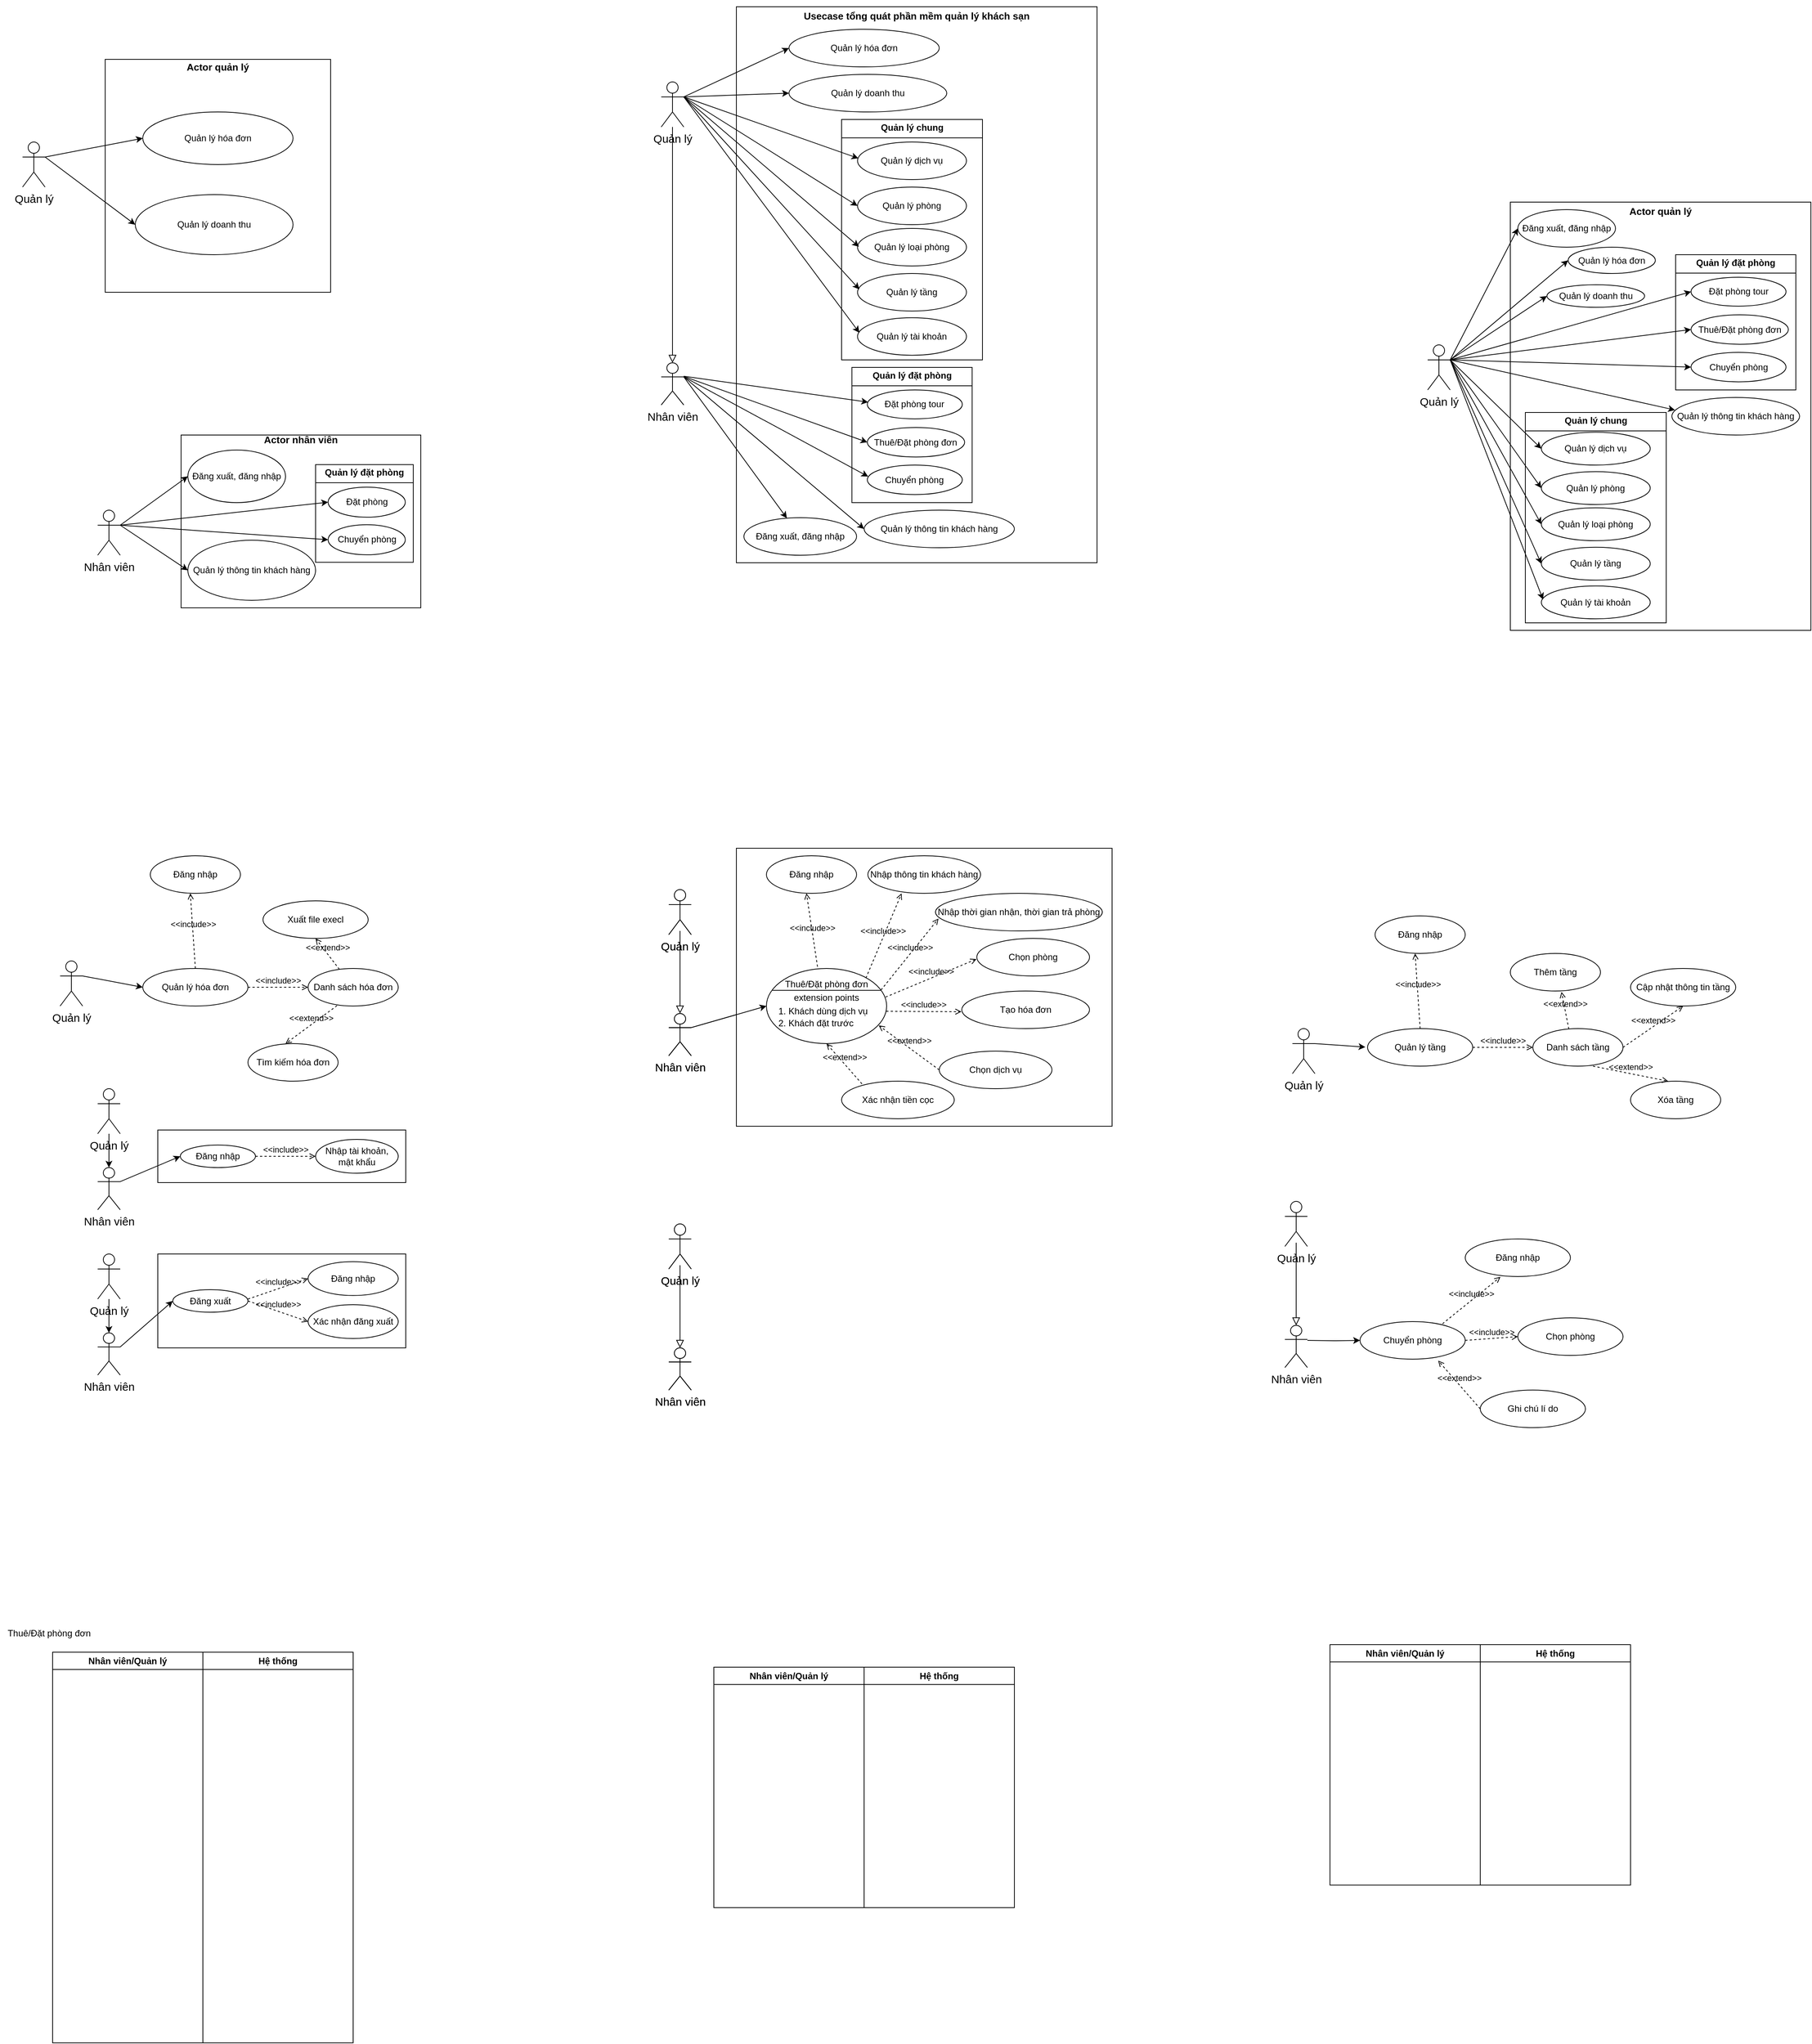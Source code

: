 <mxfile version="28.2.5">
  <diagram name="Page-1" id="VpdlwSJxh2RRlh5GWPK2">
    <mxGraphModel dx="5476" dy="3106" grid="1" gridSize="10" guides="1" tooltips="1" connect="1" arrows="1" fold="1" page="1" pageScale="1" pageWidth="850" pageHeight="1100" math="0" shadow="0">
      <root>
        <mxCell id="0" />
        <mxCell id="1" parent="0" />
        <mxCell id="nNNA26ouB6ZM9N3QlCfT-33" value="" style="group" parent="1" vertex="1" connectable="0">
          <mxGeometry x="-4200" y="-2080" width="410" height="310" as="geometry" />
        </mxCell>
        <mxCell id="nNNA26ouB6ZM9N3QlCfT-22" value="&lt;font style=&quot;font-size: 15px;&quot;&gt;Quản lý&lt;/font&gt;" style="shape=umlActor;verticalLabelPosition=bottom;verticalAlign=top;html=1;outlineConnect=0;" parent="nNNA26ouB6ZM9N3QlCfT-33" vertex="1">
          <mxGeometry y="110" width="30" height="60" as="geometry" />
        </mxCell>
        <mxCell id="nNNA26ouB6ZM9N3QlCfT-27" value="&lt;font style=&quot;font-size: 13px;&quot;&gt;&lt;b&gt;Actor quản lý&lt;/b&gt;&lt;/font&gt;" style="rounded=0;whiteSpace=wrap;html=1;direction=south;spacingBottom=290;" parent="nNNA26ouB6ZM9N3QlCfT-33" vertex="1">
          <mxGeometry x="110" width="300" height="310" as="geometry" />
        </mxCell>
        <mxCell id="nNNA26ouB6ZM9N3QlCfT-28" value="Quản lý hóa đơn" style="ellipse;whiteSpace=wrap;html=1;" parent="nNNA26ouB6ZM9N3QlCfT-33" vertex="1">
          <mxGeometry x="160" y="70" width="200" height="70" as="geometry" />
        </mxCell>
        <mxCell id="nNNA26ouB6ZM9N3QlCfT-29" value="Quản lý doanh thu" style="ellipse;whiteSpace=wrap;html=1;" parent="nNNA26ouB6ZM9N3QlCfT-33" vertex="1">
          <mxGeometry x="150" y="180" width="210" height="80" as="geometry" />
        </mxCell>
        <mxCell id="nNNA26ouB6ZM9N3QlCfT-31" value="" style="endArrow=classic;html=1;rounded=0;entryX=0;entryY=0.5;entryDx=0;entryDy=0;" parent="nNNA26ouB6ZM9N3QlCfT-33" target="nNNA26ouB6ZM9N3QlCfT-28" edge="1">
          <mxGeometry width="50" height="50" relative="1" as="geometry">
            <mxPoint x="30" y="130" as="sourcePoint" />
            <mxPoint x="80" y="80" as="targetPoint" />
          </mxGeometry>
        </mxCell>
        <mxCell id="nNNA26ouB6ZM9N3QlCfT-32" value="" style="endArrow=classic;html=1;rounded=0;exitX=1;exitY=0.333;exitDx=0;exitDy=0;exitPerimeter=0;entryX=0;entryY=0.5;entryDx=0;entryDy=0;" parent="nNNA26ouB6ZM9N3QlCfT-33" source="nNNA26ouB6ZM9N3QlCfT-22" target="nNNA26ouB6ZM9N3QlCfT-29" edge="1">
          <mxGeometry width="50" height="50" relative="1" as="geometry">
            <mxPoint x="140" y="240" as="sourcePoint" />
            <mxPoint x="190" y="190" as="targetPoint" />
          </mxGeometry>
        </mxCell>
        <mxCell id="nNNA26ouB6ZM9N3QlCfT-35" value="&lt;span style=&quot;font-size: 15px;&quot;&gt;Nhân viên&lt;/span&gt;" style="shape=umlActor;verticalLabelPosition=bottom;verticalAlign=top;html=1;outlineConnect=0;" parent="1" vertex="1">
          <mxGeometry x="-4100" y="-1480" width="30" height="60" as="geometry" />
        </mxCell>
        <mxCell id="nNNA26ouB6ZM9N3QlCfT-36" value="&lt;font style=&quot;font-size: 13px;&quot;&gt;&lt;b&gt;Actor nhân viên&lt;/b&gt;&lt;/font&gt;" style="rounded=0;whiteSpace=wrap;html=1;direction=south;spacingBottom=219;" parent="1" vertex="1">
          <mxGeometry x="-3989" y="-1580" width="319" height="230" as="geometry" />
        </mxCell>
        <mxCell id="nNNA26ouB6ZM9N3QlCfT-38" value="Quản lý thông tin khách hàng" style="ellipse;whiteSpace=wrap;html=1;" parent="1" vertex="1">
          <mxGeometry x="-3980" y="-1440" width="170" height="80" as="geometry" />
        </mxCell>
        <mxCell id="nNNA26ouB6ZM9N3QlCfT-40" value="" style="endArrow=classic;html=1;rounded=0;exitX=1;exitY=0.333;exitDx=0;exitDy=0;exitPerimeter=0;entryX=0;entryY=0.5;entryDx=0;entryDy=0;" parent="1" source="nNNA26ouB6ZM9N3QlCfT-35" target="nNNA26ouB6ZM9N3QlCfT-38" edge="1">
          <mxGeometry width="50" height="50" relative="1" as="geometry">
            <mxPoint x="-3960" y="-1350" as="sourcePoint" />
            <mxPoint x="-3910" y="-1400" as="targetPoint" />
          </mxGeometry>
        </mxCell>
        <mxCell id="nNNA26ouB6ZM9N3QlCfT-41" value="Đăng xuất, đăng nhập" style="ellipse;whiteSpace=wrap;html=1;" parent="1" vertex="1">
          <mxGeometry x="-3980" y="-1560" width="130" height="70" as="geometry" />
        </mxCell>
        <mxCell id="1Kp6WL4puUaQdGjoRusG-71" value="" style="group" parent="1" vertex="1" connectable="0">
          <mxGeometry x="-3350" y="-1030" width="600" height="370" as="geometry" />
        </mxCell>
        <mxCell id="1Kp6WL4puUaQdGjoRusG-30" value="&lt;font style=&quot;font-size: 15px;&quot;&gt;Quản lý&lt;/font&gt;" style="shape=umlActor;verticalLabelPosition=bottom;verticalAlign=top;html=1;outlineConnect=0;" parent="1Kp6WL4puUaQdGjoRusG-71" vertex="1">
          <mxGeometry x="10" y="55.0" width="30" height="60" as="geometry" />
        </mxCell>
        <mxCell id="1Kp6WL4puUaQdGjoRusG-32" value="&lt;font style=&quot;font-size: 15px;&quot;&gt;Nhân viên&lt;/font&gt;" style="shape=umlActor;verticalLabelPosition=bottom;verticalAlign=top;html=1;outlineConnect=0;" parent="1Kp6WL4puUaQdGjoRusG-71" vertex="1">
          <mxGeometry x="10" y="220.0" width="30" height="56.15" as="geometry" />
        </mxCell>
        <mxCell id="1Kp6WL4puUaQdGjoRusG-36" value="" style="rounded=0;whiteSpace=wrap;html=1;" parent="1Kp6WL4puUaQdGjoRusG-71" vertex="1">
          <mxGeometry x="100" width="500" height="370" as="geometry" />
        </mxCell>
        <mxCell id="1Kp6WL4puUaQdGjoRusG-41" value="" style="endArrow=classic;html=1;rounded=0;exitX=1;exitY=0.333;exitDx=0;exitDy=0;exitPerimeter=0;entryX=0.067;entryY=0.222;entryDx=0;entryDy=0;entryPerimeter=0;" parent="1Kp6WL4puUaQdGjoRusG-71" source="1Kp6WL4puUaQdGjoRusG-32" target="1Kp6WL4puUaQdGjoRusG-59" edge="1">
          <mxGeometry width="50" height="50" relative="1" as="geometry">
            <mxPoint x="30" y="280" as="sourcePoint" />
            <mxPoint x="70" y="210" as="targetPoint" />
          </mxGeometry>
        </mxCell>
        <mxCell id="1Kp6WL4puUaQdGjoRusG-45" value="Đăng nhập" style="ellipse;whiteSpace=wrap;html=1;" parent="1Kp6WL4puUaQdGjoRusG-71" vertex="1">
          <mxGeometry x="140" y="10" width="120" height="50" as="geometry" />
        </mxCell>
        <mxCell id="1Kp6WL4puUaQdGjoRusG-47" value="&amp;lt;&amp;lt;include&amp;gt;&amp;gt;" style="html=1;verticalAlign=bottom;labelBackgroundColor=none;endArrow=open;endFill=0;dashed=1;rounded=0;exitX=0.436;exitY=0.046;exitDx=0;exitDy=0;exitPerimeter=0;entryX=0.444;entryY=1;entryDx=0;entryDy=0;entryPerimeter=0;" parent="1Kp6WL4puUaQdGjoRusG-71" source="1Kp6WL4puUaQdGjoRusG-56" target="1Kp6WL4puUaQdGjoRusG-45" edge="1">
          <mxGeometry width="160" relative="1" as="geometry">
            <mxPoint x="243.32" y="179.04" as="sourcePoint" />
            <mxPoint x="440" y="350" as="targetPoint" />
          </mxGeometry>
        </mxCell>
        <mxCell id="1Kp6WL4puUaQdGjoRusG-48" value="Nhập thông tin khách hàng" style="ellipse;whiteSpace=wrap;html=1;" parent="1Kp6WL4puUaQdGjoRusG-71" vertex="1">
          <mxGeometry x="275" y="10" width="150" height="50" as="geometry" />
        </mxCell>
        <mxCell id="1Kp6WL4puUaQdGjoRusG-49" value="&amp;lt;&amp;lt;include&amp;gt;&amp;gt;" style="html=1;verticalAlign=bottom;labelBackgroundColor=none;endArrow=open;endFill=0;dashed=1;rounded=0;exitX=0.813;exitY=0.4;exitDx=0;exitDy=0;entryX=0.299;entryY=1.003;entryDx=0;entryDy=0;entryPerimeter=0;exitPerimeter=0;" parent="1Kp6WL4puUaQdGjoRusG-71" source="1Kp6WL4puUaQdGjoRusG-56" target="1Kp6WL4puUaQdGjoRusG-48" edge="1">
          <mxGeometry width="160" relative="1" as="geometry">
            <mxPoint x="272.426" y="191.716" as="sourcePoint" />
            <mxPoint x="253" y="130" as="targetPoint" />
          </mxGeometry>
        </mxCell>
        <mxCell id="1Kp6WL4puUaQdGjoRusG-50" value="Nhập thời gian nhận, thời gian trả phòng" style="ellipse;whiteSpace=wrap;html=1;" parent="1Kp6WL4puUaQdGjoRusG-71" vertex="1">
          <mxGeometry x="365" y="60" width="222" height="50" as="geometry" />
        </mxCell>
        <mxCell id="1Kp6WL4puUaQdGjoRusG-51" value="&amp;lt;&amp;lt;include&amp;gt;&amp;gt;" style="html=1;verticalAlign=bottom;labelBackgroundColor=none;endArrow=open;endFill=0;dashed=1;rounded=0;exitX=0.953;exitY=0.287;exitDx=0;exitDy=0;entryX=0.018;entryY=0.673;entryDx=0;entryDy=0;entryPerimeter=0;exitPerimeter=0;" parent="1Kp6WL4puUaQdGjoRusG-71" source="1Kp6WL4puUaQdGjoRusG-55" target="1Kp6WL4puUaQdGjoRusG-50" edge="1">
          <mxGeometry width="160" relative="1" as="geometry">
            <mxPoint x="290" y="220.0" as="sourcePoint" />
            <mxPoint x="281" y="219" as="targetPoint" />
          </mxGeometry>
        </mxCell>
        <mxCell id="1Kp6WL4puUaQdGjoRusG-52" value="Chọn dịch vụ" style="ellipse;whiteSpace=wrap;html=1;" parent="1Kp6WL4puUaQdGjoRusG-71" vertex="1">
          <mxGeometry x="370" y="270" width="150" height="50" as="geometry" />
        </mxCell>
        <mxCell id="1Kp6WL4puUaQdGjoRusG-54" value="&amp;lt;&amp;lt;extend&amp;gt;&amp;gt;" style="html=1;verticalAlign=bottom;labelBackgroundColor=none;endArrow=open;endFill=0;dashed=1;rounded=0;exitX=0;exitY=0.5;exitDx=0;exitDy=0;entryX=0.934;entryY=0.758;entryDx=0;entryDy=0;entryPerimeter=0;" parent="1Kp6WL4puUaQdGjoRusG-71" source="1Kp6WL4puUaQdGjoRusG-52" target="1Kp6WL4puUaQdGjoRusG-55" edge="1">
          <mxGeometry width="160" relative="1" as="geometry">
            <mxPoint x="220" y="330" as="sourcePoint" />
            <mxPoint x="272" y="251" as="targetPoint" />
          </mxGeometry>
        </mxCell>
        <mxCell id="1Kp6WL4puUaQdGjoRusG-55" value="" style="shape=ellipse;container=1;horizontal=1;horizontalStack=0;resizeParent=1;resizeParentMax=0;resizeLast=0;html=1;dashed=0;collapsible=0;" parent="1Kp6WL4puUaQdGjoRusG-71" vertex="1">
          <mxGeometry x="140" y="160" width="160" height="100" as="geometry" />
        </mxCell>
        <mxCell id="1Kp6WL4puUaQdGjoRusG-56" value="Thuê/Đặt phòng đơn" style="html=1;strokeColor=none;fillColor=none;align=center;verticalAlign=middle;rotatable=0;whiteSpace=wrap;" parent="1Kp6WL4puUaQdGjoRusG-55" vertex="1">
          <mxGeometry y="8.33" width="160" height="25" as="geometry" />
        </mxCell>
        <mxCell id="1Kp6WL4puUaQdGjoRusG-57" value="" style="line;strokeWidth=1;fillColor=none;rotatable=0;labelPosition=right;points=[];portConstraint=eastwest;dashed=0;resizeWidth=1;" parent="1Kp6WL4puUaQdGjoRusG-55" vertex="1">
          <mxGeometry x="8" y="25" width="144" height="8.333" as="geometry" />
        </mxCell>
        <mxCell id="1Kp6WL4puUaQdGjoRusG-58" value="extension points" style="text;html=1;align=center;verticalAlign=middle;rotatable=0;fillColor=none;strokeColor=none;whiteSpace=wrap;" parent="1Kp6WL4puUaQdGjoRusG-55" vertex="1">
          <mxGeometry y="33.333" width="160" height="11.111" as="geometry" />
        </mxCell>
        <mxCell id="1Kp6WL4puUaQdGjoRusG-59" value="1. Khách dùng dịch vụ" style="text;html=1;align=left;verticalAlign=middle;rotatable=0;spacingLeft=25;fillColor=none;strokeColor=none;whiteSpace=wrap;" parent="1Kp6WL4puUaQdGjoRusG-55" vertex="1">
          <mxGeometry x="-10.667" y="44.444" width="160" height="25" as="geometry" />
        </mxCell>
        <mxCell id="1Kp6WL4puUaQdGjoRusG-60" style="edgeStyle=orthogonalEdgeStyle;rounded=0;orthogonalLoop=1;jettySize=auto;html=1;exitX=0.5;exitY=1;exitDx=0;exitDy=0;" parent="1Kp6WL4puUaQdGjoRusG-55" source="1Kp6WL4puUaQdGjoRusG-58" target="1Kp6WL4puUaQdGjoRusG-58" edge="1">
          <mxGeometry relative="1" as="geometry" />
        </mxCell>
        <mxCell id="1Kp6WL4puUaQdGjoRusG-64" value="2. Khách đặt trước" style="text;html=1;align=left;verticalAlign=middle;rotatable=0;spacingLeft=25;fillColor=none;strokeColor=none;whiteSpace=wrap;" parent="1Kp6WL4puUaQdGjoRusG-55" vertex="1">
          <mxGeometry x="-10.667" y="60.004" width="160" height="25" as="geometry" />
        </mxCell>
        <mxCell id="1Kp6WL4puUaQdGjoRusG-65" value="&amp;lt;&amp;lt;extend&amp;gt;&amp;gt;" style="html=1;verticalAlign=bottom;labelBackgroundColor=none;endArrow=open;endFill=0;dashed=1;rounded=0;exitX=0.181;exitY=0.072;exitDx=0;exitDy=0;exitPerimeter=0;entryX=0.5;entryY=1;entryDx=0;entryDy=0;" parent="1Kp6WL4puUaQdGjoRusG-71" source="1Kp6WL4puUaQdGjoRusG-66" target="1Kp6WL4puUaQdGjoRusG-55" edge="1">
          <mxGeometry width="160" relative="1" as="geometry">
            <mxPoint x="171" y="390" as="sourcePoint" />
            <mxPoint x="240" y="296" as="targetPoint" />
          </mxGeometry>
        </mxCell>
        <mxCell id="1Kp6WL4puUaQdGjoRusG-66" value="Xác nhận tiền cọc" style="ellipse;whiteSpace=wrap;html=1;" parent="1Kp6WL4puUaQdGjoRusG-71" vertex="1">
          <mxGeometry x="240" y="310" width="150" height="50" as="geometry" />
        </mxCell>
        <mxCell id="1Kp6WL4puUaQdGjoRusG-67" value="Chọn phòng" style="ellipse;whiteSpace=wrap;html=1;" parent="1Kp6WL4puUaQdGjoRusG-71" vertex="1">
          <mxGeometry x="420" y="120" width="150" height="50" as="geometry" />
        </mxCell>
        <mxCell id="1Kp6WL4puUaQdGjoRusG-68" value="&amp;lt;&amp;lt;include&amp;gt;&amp;gt;" style="html=1;verticalAlign=bottom;labelBackgroundColor=none;endArrow=open;endFill=0;dashed=1;rounded=0;exitX=0.991;exitY=0.381;exitDx=0;exitDy=0;exitPerimeter=0;entryX=-0.003;entryY=0.551;entryDx=0;entryDy=0;entryPerimeter=0;" parent="1Kp6WL4puUaQdGjoRusG-71" source="1Kp6WL4puUaQdGjoRusG-55" target="1Kp6WL4puUaQdGjoRusG-67" edge="1">
          <mxGeometry width="160" relative="1" as="geometry">
            <mxPoint x="430" y="331" as="sourcePoint" />
            <mxPoint x="660" y="520" as="targetPoint" />
          </mxGeometry>
        </mxCell>
        <mxCell id="1Kp6WL4puUaQdGjoRusG-69" value="&amp;lt;&amp;lt;include&amp;gt;&amp;gt;" style="html=1;verticalAlign=bottom;labelBackgroundColor=none;endArrow=open;endFill=0;dashed=1;rounded=0;exitX=0.996;exitY=0.57;exitDx=0;exitDy=0;exitPerimeter=0;entryX=-0.003;entryY=0.551;entryDx=0;entryDy=0;entryPerimeter=0;" parent="1Kp6WL4puUaQdGjoRusG-71" source="1Kp6WL4puUaQdGjoRusG-55" target="1Kp6WL4puUaQdGjoRusG-70" edge="1">
          <mxGeometry width="160" relative="1" as="geometry">
            <mxPoint x="299" y="260" as="sourcePoint" />
            <mxPoint x="660" y="582" as="targetPoint" />
          </mxGeometry>
        </mxCell>
        <mxCell id="1Kp6WL4puUaQdGjoRusG-70" value="Tạo hóa đơn" style="ellipse;whiteSpace=wrap;html=1;" parent="1Kp6WL4puUaQdGjoRusG-71" vertex="1">
          <mxGeometry x="400" y="190" width="170" height="50" as="geometry" />
        </mxCell>
        <mxCell id="OP77aoUAl_LmABrDssJ8-5" value="" style="group" vertex="1" connectable="0" parent="1Kp6WL4puUaQdGjoRusG-71">
          <mxGeometry width="600" height="370" as="geometry" />
        </mxCell>
        <mxCell id="OP77aoUAl_LmABrDssJ8-6" value="&lt;font style=&quot;font-size: 15px;&quot;&gt;Quản lý&lt;/font&gt;" style="shape=umlActor;verticalLabelPosition=bottom;verticalAlign=top;html=1;outlineConnect=0;" vertex="1" parent="OP77aoUAl_LmABrDssJ8-5">
          <mxGeometry x="10" y="55.0" width="30" height="60" as="geometry" />
        </mxCell>
        <mxCell id="OP77aoUAl_LmABrDssJ8-7" value="&lt;font style=&quot;font-size: 15px;&quot;&gt;Nhân viên&lt;/font&gt;" style="shape=umlActor;verticalLabelPosition=bottom;verticalAlign=top;html=1;outlineConnect=0;" vertex="1" parent="OP77aoUAl_LmABrDssJ8-5">
          <mxGeometry x="10" y="220.0" width="30" height="56.15" as="geometry" />
        </mxCell>
        <mxCell id="OP77aoUAl_LmABrDssJ8-8" value="" style="rounded=0;whiteSpace=wrap;html=1;" vertex="1" parent="OP77aoUAl_LmABrDssJ8-5">
          <mxGeometry x="100" width="500" height="370" as="geometry" />
        </mxCell>
        <mxCell id="OP77aoUAl_LmABrDssJ8-9" value="" style="endArrow=classic;html=1;rounded=0;exitX=1;exitY=0.333;exitDx=0;exitDy=0;exitPerimeter=0;entryX=0.067;entryY=0.222;entryDx=0;entryDy=0;entryPerimeter=0;" edge="1" parent="OP77aoUAl_LmABrDssJ8-5" source="OP77aoUAl_LmABrDssJ8-7" target="OP77aoUAl_LmABrDssJ8-22">
          <mxGeometry width="50" height="50" relative="1" as="geometry">
            <mxPoint x="30" y="280" as="sourcePoint" />
            <mxPoint x="70" y="210" as="targetPoint" />
          </mxGeometry>
        </mxCell>
        <mxCell id="OP77aoUAl_LmABrDssJ8-10" value="Đăng nhập" style="ellipse;whiteSpace=wrap;html=1;" vertex="1" parent="OP77aoUAl_LmABrDssJ8-5">
          <mxGeometry x="140" y="10" width="120" height="50" as="geometry" />
        </mxCell>
        <mxCell id="OP77aoUAl_LmABrDssJ8-11" value="&amp;lt;&amp;lt;include&amp;gt;&amp;gt;" style="html=1;verticalAlign=bottom;labelBackgroundColor=none;endArrow=open;endFill=0;dashed=1;rounded=0;exitX=0.436;exitY=0.046;exitDx=0;exitDy=0;exitPerimeter=0;entryX=0.444;entryY=1;entryDx=0;entryDy=0;entryPerimeter=0;" edge="1" parent="OP77aoUAl_LmABrDssJ8-5" source="OP77aoUAl_LmABrDssJ8-19" target="OP77aoUAl_LmABrDssJ8-10">
          <mxGeometry width="160" relative="1" as="geometry">
            <mxPoint x="243.32" y="179.04" as="sourcePoint" />
            <mxPoint x="440" y="350" as="targetPoint" />
          </mxGeometry>
        </mxCell>
        <mxCell id="OP77aoUAl_LmABrDssJ8-12" value="Nhập thông tin khách hàng" style="ellipse;whiteSpace=wrap;html=1;" vertex="1" parent="OP77aoUAl_LmABrDssJ8-5">
          <mxGeometry x="275" y="10" width="150" height="50" as="geometry" />
        </mxCell>
        <mxCell id="OP77aoUAl_LmABrDssJ8-13" value="&amp;lt;&amp;lt;include&amp;gt;&amp;gt;" style="html=1;verticalAlign=bottom;labelBackgroundColor=none;endArrow=open;endFill=0;dashed=1;rounded=0;exitX=0.813;exitY=0.4;exitDx=0;exitDy=0;entryX=0.299;entryY=1.003;entryDx=0;entryDy=0;entryPerimeter=0;exitPerimeter=0;" edge="1" parent="OP77aoUAl_LmABrDssJ8-5" source="OP77aoUAl_LmABrDssJ8-19" target="OP77aoUAl_LmABrDssJ8-12">
          <mxGeometry width="160" relative="1" as="geometry">
            <mxPoint x="272.426" y="191.716" as="sourcePoint" />
            <mxPoint x="253" y="130" as="targetPoint" />
          </mxGeometry>
        </mxCell>
        <mxCell id="OP77aoUAl_LmABrDssJ8-14" value="Nhập thời gian nhận, thời gian trả phòng" style="ellipse;whiteSpace=wrap;html=1;" vertex="1" parent="OP77aoUAl_LmABrDssJ8-5">
          <mxGeometry x="365" y="60" width="222" height="50" as="geometry" />
        </mxCell>
        <mxCell id="OP77aoUAl_LmABrDssJ8-15" value="&amp;lt;&amp;lt;include&amp;gt;&amp;gt;" style="html=1;verticalAlign=bottom;labelBackgroundColor=none;endArrow=open;endFill=0;dashed=1;rounded=0;exitX=0.953;exitY=0.287;exitDx=0;exitDy=0;entryX=0.018;entryY=0.673;entryDx=0;entryDy=0;entryPerimeter=0;exitPerimeter=0;" edge="1" parent="OP77aoUAl_LmABrDssJ8-5" source="OP77aoUAl_LmABrDssJ8-18" target="OP77aoUAl_LmABrDssJ8-14">
          <mxGeometry width="160" relative="1" as="geometry">
            <mxPoint x="290" y="220.0" as="sourcePoint" />
            <mxPoint x="281" y="219" as="targetPoint" />
          </mxGeometry>
        </mxCell>
        <mxCell id="OP77aoUAl_LmABrDssJ8-16" value="Chọn dịch vụ" style="ellipse;whiteSpace=wrap;html=1;" vertex="1" parent="OP77aoUAl_LmABrDssJ8-5">
          <mxGeometry x="370" y="270" width="150" height="50" as="geometry" />
        </mxCell>
        <mxCell id="OP77aoUAl_LmABrDssJ8-17" value="&amp;lt;&amp;lt;extend&amp;gt;&amp;gt;" style="html=1;verticalAlign=bottom;labelBackgroundColor=none;endArrow=open;endFill=0;dashed=1;rounded=0;exitX=0;exitY=0.5;exitDx=0;exitDy=0;entryX=0.934;entryY=0.758;entryDx=0;entryDy=0;entryPerimeter=0;" edge="1" parent="OP77aoUAl_LmABrDssJ8-5" source="OP77aoUAl_LmABrDssJ8-16" target="OP77aoUAl_LmABrDssJ8-18">
          <mxGeometry width="160" relative="1" as="geometry">
            <mxPoint x="220" y="330" as="sourcePoint" />
            <mxPoint x="272" y="251" as="targetPoint" />
          </mxGeometry>
        </mxCell>
        <mxCell id="OP77aoUAl_LmABrDssJ8-18" value="" style="shape=ellipse;container=1;horizontal=1;horizontalStack=0;resizeParent=1;resizeParentMax=0;resizeLast=0;html=1;dashed=0;collapsible=0;" vertex="1" parent="OP77aoUAl_LmABrDssJ8-5">
          <mxGeometry x="140" y="160" width="160" height="100" as="geometry" />
        </mxCell>
        <mxCell id="OP77aoUAl_LmABrDssJ8-19" value="Thuê/Đặt phòng đơn" style="html=1;strokeColor=none;fillColor=none;align=center;verticalAlign=middle;rotatable=0;whiteSpace=wrap;" vertex="1" parent="OP77aoUAl_LmABrDssJ8-18">
          <mxGeometry y="8.33" width="160" height="25" as="geometry" />
        </mxCell>
        <mxCell id="OP77aoUAl_LmABrDssJ8-20" value="" style="line;strokeWidth=1;fillColor=none;rotatable=0;labelPosition=right;points=[];portConstraint=eastwest;dashed=0;resizeWidth=1;" vertex="1" parent="OP77aoUAl_LmABrDssJ8-18">
          <mxGeometry x="8" y="25" width="144" height="8.333" as="geometry" />
        </mxCell>
        <mxCell id="OP77aoUAl_LmABrDssJ8-21" value="extension points" style="text;html=1;align=center;verticalAlign=middle;rotatable=0;fillColor=none;strokeColor=none;whiteSpace=wrap;" vertex="1" parent="OP77aoUAl_LmABrDssJ8-18">
          <mxGeometry y="33.333" width="160" height="11.111" as="geometry" />
        </mxCell>
        <mxCell id="OP77aoUAl_LmABrDssJ8-22" value="1. Khách dùng dịch vụ" style="text;html=1;align=left;verticalAlign=middle;rotatable=0;spacingLeft=25;fillColor=none;strokeColor=none;whiteSpace=wrap;" vertex="1" parent="OP77aoUAl_LmABrDssJ8-18">
          <mxGeometry x="-10.667" y="44.444" width="160" height="25" as="geometry" />
        </mxCell>
        <mxCell id="OP77aoUAl_LmABrDssJ8-23" style="edgeStyle=orthogonalEdgeStyle;rounded=0;orthogonalLoop=1;jettySize=auto;html=1;exitX=0.5;exitY=1;exitDx=0;exitDy=0;" edge="1" parent="OP77aoUAl_LmABrDssJ8-18" source="OP77aoUAl_LmABrDssJ8-21" target="OP77aoUAl_LmABrDssJ8-21">
          <mxGeometry relative="1" as="geometry" />
        </mxCell>
        <mxCell id="OP77aoUAl_LmABrDssJ8-24" value="2. Khách đặt trước" style="text;html=1;align=left;verticalAlign=middle;rotatable=0;spacingLeft=25;fillColor=none;strokeColor=none;whiteSpace=wrap;" vertex="1" parent="OP77aoUAl_LmABrDssJ8-18">
          <mxGeometry x="-10.667" y="60.004" width="160" height="25" as="geometry" />
        </mxCell>
        <mxCell id="OP77aoUAl_LmABrDssJ8-25" value="&amp;lt;&amp;lt;extend&amp;gt;&amp;gt;" style="html=1;verticalAlign=bottom;labelBackgroundColor=none;endArrow=open;endFill=0;dashed=1;rounded=0;exitX=0.181;exitY=0.072;exitDx=0;exitDy=0;exitPerimeter=0;entryX=0.5;entryY=1;entryDx=0;entryDy=0;" edge="1" parent="OP77aoUAl_LmABrDssJ8-5" source="OP77aoUAl_LmABrDssJ8-26" target="OP77aoUAl_LmABrDssJ8-18">
          <mxGeometry width="160" relative="1" as="geometry">
            <mxPoint x="171" y="390" as="sourcePoint" />
            <mxPoint x="240" y="296" as="targetPoint" />
          </mxGeometry>
        </mxCell>
        <mxCell id="OP77aoUAl_LmABrDssJ8-26" value="Xác nhận tiền cọc" style="ellipse;whiteSpace=wrap;html=1;" vertex="1" parent="OP77aoUAl_LmABrDssJ8-5">
          <mxGeometry x="240" y="310" width="150" height="50" as="geometry" />
        </mxCell>
        <mxCell id="OP77aoUAl_LmABrDssJ8-27" value="Chọn phòng" style="ellipse;whiteSpace=wrap;html=1;" vertex="1" parent="OP77aoUAl_LmABrDssJ8-5">
          <mxGeometry x="420" y="120" width="150" height="50" as="geometry" />
        </mxCell>
        <mxCell id="OP77aoUAl_LmABrDssJ8-28" value="&amp;lt;&amp;lt;include&amp;gt;&amp;gt;" style="html=1;verticalAlign=bottom;labelBackgroundColor=none;endArrow=open;endFill=0;dashed=1;rounded=0;exitX=0.991;exitY=0.381;exitDx=0;exitDy=0;exitPerimeter=0;entryX=-0.003;entryY=0.551;entryDx=0;entryDy=0;entryPerimeter=0;" edge="1" parent="OP77aoUAl_LmABrDssJ8-5" source="OP77aoUAl_LmABrDssJ8-18" target="OP77aoUAl_LmABrDssJ8-27">
          <mxGeometry width="160" relative="1" as="geometry">
            <mxPoint x="430" y="331" as="sourcePoint" />
            <mxPoint x="660" y="520" as="targetPoint" />
          </mxGeometry>
        </mxCell>
        <mxCell id="OP77aoUAl_LmABrDssJ8-29" value="&amp;lt;&amp;lt;include&amp;gt;&amp;gt;" style="html=1;verticalAlign=bottom;labelBackgroundColor=none;endArrow=open;endFill=0;dashed=1;rounded=0;exitX=0.996;exitY=0.57;exitDx=0;exitDy=0;exitPerimeter=0;entryX=-0.003;entryY=0.551;entryDx=0;entryDy=0;entryPerimeter=0;" edge="1" parent="OP77aoUAl_LmABrDssJ8-5" source="OP77aoUAl_LmABrDssJ8-18" target="OP77aoUAl_LmABrDssJ8-30">
          <mxGeometry width="160" relative="1" as="geometry">
            <mxPoint x="299" y="260" as="sourcePoint" />
            <mxPoint x="660" y="582" as="targetPoint" />
          </mxGeometry>
        </mxCell>
        <mxCell id="OP77aoUAl_LmABrDssJ8-30" value="Tạo hóa đơn" style="ellipse;whiteSpace=wrap;html=1;" vertex="1" parent="OP77aoUAl_LmABrDssJ8-5">
          <mxGeometry x="400" y="190" width="170" height="50" as="geometry" />
        </mxCell>
        <mxCell id="1Kp6WL4puUaQdGjoRusG-83" value="" style="group" parent="1" vertex="1" connectable="0">
          <mxGeometry x="-4100" y="-710.0" width="410" height="161.15" as="geometry" />
        </mxCell>
        <mxCell id="1Kp6WL4puUaQdGjoRusG-72" value="&lt;font style=&quot;font-size: 15px;&quot;&gt;Quản lý&lt;/font&gt;" style="shape=umlActor;verticalLabelPosition=bottom;verticalAlign=top;html=1;outlineConnect=0;" parent="1Kp6WL4puUaQdGjoRusG-83" vertex="1">
          <mxGeometry width="30" height="60" as="geometry" />
        </mxCell>
        <mxCell id="1Kp6WL4puUaQdGjoRusG-73" value="" style="edgeStyle=orthogonalEdgeStyle;rounded=0;orthogonalLoop=1;jettySize=auto;html=1;" parent="1Kp6WL4puUaQdGjoRusG-83" source="1Kp6WL4puUaQdGjoRusG-72" target="1Kp6WL4puUaQdGjoRusG-74" edge="1">
          <mxGeometry relative="1" as="geometry" />
        </mxCell>
        <mxCell id="1Kp6WL4puUaQdGjoRusG-74" value="&lt;font style=&quot;font-size: 15px;&quot;&gt;Nhân viên&lt;/font&gt;" style="shape=umlActor;verticalLabelPosition=bottom;verticalAlign=top;html=1;outlineConnect=0;" parent="1Kp6WL4puUaQdGjoRusG-83" vertex="1">
          <mxGeometry y="105.0" width="30" height="56.15" as="geometry" />
        </mxCell>
        <mxCell id="1Kp6WL4puUaQdGjoRusG-77" value="" style="rounded=0;whiteSpace=wrap;html=1;" parent="1Kp6WL4puUaQdGjoRusG-83" vertex="1">
          <mxGeometry x="80" y="55.0" width="330" height="70" as="geometry" />
        </mxCell>
        <mxCell id="1Kp6WL4puUaQdGjoRusG-78" value="" style="endArrow=classic;html=1;rounded=0;exitX=1;exitY=0.333;exitDx=0;exitDy=0;exitPerimeter=0;entryX=0;entryY=0.5;entryDx=0;entryDy=0;" parent="1Kp6WL4puUaQdGjoRusG-83" source="1Kp6WL4puUaQdGjoRusG-74" target="1Kp6WL4puUaQdGjoRusG-79" edge="1">
          <mxGeometry width="50" height="50" relative="1" as="geometry">
            <mxPoint x="20" y="149.0" as="sourcePoint" />
            <mxPoint x="130" y="120.0" as="targetPoint" />
          </mxGeometry>
        </mxCell>
        <mxCell id="1Kp6WL4puUaQdGjoRusG-79" value="Đăng nhập" style="ellipse;whiteSpace=wrap;html=1;" parent="1Kp6WL4puUaQdGjoRusG-83" vertex="1">
          <mxGeometry x="110" y="75.0" width="100" height="30" as="geometry" />
        </mxCell>
        <mxCell id="1Kp6WL4puUaQdGjoRusG-80" value="&amp;lt;&amp;lt;include&amp;gt;&amp;gt;" style="html=1;verticalAlign=bottom;labelBackgroundColor=none;endArrow=open;endFill=0;dashed=1;rounded=0;exitX=1;exitY=0.5;exitDx=0;exitDy=0;entryX=0;entryY=0.5;entryDx=0;entryDy=0;" parent="1Kp6WL4puUaQdGjoRusG-83" source="1Kp6WL4puUaQdGjoRusG-79" target="1Kp6WL4puUaQdGjoRusG-82" edge="1">
          <mxGeometry width="160" relative="1" as="geometry">
            <mxPoint x="210" y="70.0" as="sourcePoint" />
            <mxPoint x="300" y="70.0" as="targetPoint" />
          </mxGeometry>
        </mxCell>
        <mxCell id="1Kp6WL4puUaQdGjoRusG-82" value="Nhập tài khoản,&lt;div&gt;mật khẩu&lt;/div&gt;" style="ellipse;whiteSpace=wrap;html=1;" parent="1Kp6WL4puUaQdGjoRusG-83" vertex="1">
          <mxGeometry x="290" y="67.5" width="110" height="45" as="geometry" />
        </mxCell>
        <mxCell id="1Kp6WL4puUaQdGjoRusG-84" value="" style="group" parent="1" vertex="1" connectable="0">
          <mxGeometry x="-4100" y="-490.0" width="410" height="161.15" as="geometry" />
        </mxCell>
        <mxCell id="1Kp6WL4puUaQdGjoRusG-85" value="&lt;font style=&quot;font-size: 15px;&quot;&gt;Quản lý&lt;/font&gt;" style="shape=umlActor;verticalLabelPosition=bottom;verticalAlign=top;html=1;outlineConnect=0;" parent="1Kp6WL4puUaQdGjoRusG-84" vertex="1">
          <mxGeometry width="30" height="60" as="geometry" />
        </mxCell>
        <mxCell id="1Kp6WL4puUaQdGjoRusG-86" value="" style="edgeStyle=orthogonalEdgeStyle;rounded=0;orthogonalLoop=1;jettySize=auto;html=1;" parent="1Kp6WL4puUaQdGjoRusG-84" source="1Kp6WL4puUaQdGjoRusG-85" target="1Kp6WL4puUaQdGjoRusG-87" edge="1">
          <mxGeometry relative="1" as="geometry" />
        </mxCell>
        <mxCell id="1Kp6WL4puUaQdGjoRusG-87" value="&lt;font style=&quot;font-size: 15px;&quot;&gt;Nhân viên&lt;/font&gt;" style="shape=umlActor;verticalLabelPosition=bottom;verticalAlign=top;html=1;outlineConnect=0;" parent="1Kp6WL4puUaQdGjoRusG-84" vertex="1">
          <mxGeometry y="105.0" width="30" height="56.15" as="geometry" />
        </mxCell>
        <mxCell id="1Kp6WL4puUaQdGjoRusG-88" value="" style="rounded=0;whiteSpace=wrap;html=1;" parent="1Kp6WL4puUaQdGjoRusG-84" vertex="1">
          <mxGeometry x="80" width="330" height="125" as="geometry" />
        </mxCell>
        <mxCell id="1Kp6WL4puUaQdGjoRusG-89" value="" style="endArrow=classic;html=1;rounded=0;exitX=1;exitY=0.333;exitDx=0;exitDy=0;exitPerimeter=0;entryX=0;entryY=0.5;entryDx=0;entryDy=0;" parent="1Kp6WL4puUaQdGjoRusG-84" source="1Kp6WL4puUaQdGjoRusG-87" target="1Kp6WL4puUaQdGjoRusG-90" edge="1">
          <mxGeometry width="50" height="50" relative="1" as="geometry">
            <mxPoint x="20" y="149.0" as="sourcePoint" />
            <mxPoint x="130" y="120.0" as="targetPoint" />
          </mxGeometry>
        </mxCell>
        <mxCell id="1Kp6WL4puUaQdGjoRusG-90" value="Đăng xuất" style="ellipse;whiteSpace=wrap;html=1;" parent="1Kp6WL4puUaQdGjoRusG-84" vertex="1">
          <mxGeometry x="100" y="47.5" width="100" height="30" as="geometry" />
        </mxCell>
        <mxCell id="1Kp6WL4puUaQdGjoRusG-91" value="&amp;lt;&amp;lt;include&amp;gt;&amp;gt;" style="html=1;verticalAlign=bottom;labelBackgroundColor=none;endArrow=open;endFill=0;dashed=1;rounded=0;exitX=1;exitY=0.5;exitDx=0;exitDy=0;entryX=0;entryY=0.5;entryDx=0;entryDy=0;" parent="1Kp6WL4puUaQdGjoRusG-84" source="1Kp6WL4puUaQdGjoRusG-90" target="1Kp6WL4puUaQdGjoRusG-92" edge="1">
          <mxGeometry width="160" relative="1" as="geometry">
            <mxPoint x="210" y="70.0" as="sourcePoint" />
            <mxPoint x="300" y="70.0" as="targetPoint" />
          </mxGeometry>
        </mxCell>
        <mxCell id="1Kp6WL4puUaQdGjoRusG-92" value="Xác nhận đăng xuất" style="ellipse;whiteSpace=wrap;html=1;" parent="1Kp6WL4puUaQdGjoRusG-84" vertex="1">
          <mxGeometry x="280" y="67.5" width="120" height="45" as="geometry" />
        </mxCell>
        <mxCell id="1Kp6WL4puUaQdGjoRusG-93" value="&amp;lt;&amp;lt;include&amp;gt;&amp;gt;" style="html=1;verticalAlign=bottom;labelBackgroundColor=none;endArrow=open;endFill=0;dashed=1;rounded=0;entryX=0;entryY=0.5;entryDx=0;entryDy=0;" parent="1Kp6WL4puUaQdGjoRusG-84" target="1Kp6WL4puUaQdGjoRusG-94" edge="1">
          <mxGeometry width="160" relative="1" as="geometry">
            <mxPoint x="200" y="60.0" as="sourcePoint" />
            <mxPoint x="300" y="12.75" as="targetPoint" />
          </mxGeometry>
        </mxCell>
        <mxCell id="1Kp6WL4puUaQdGjoRusG-94" value="Đăng nhập" style="ellipse;whiteSpace=wrap;html=1;" parent="1Kp6WL4puUaQdGjoRusG-84" vertex="1">
          <mxGeometry x="280" y="10.25" width="120" height="45" as="geometry" />
        </mxCell>
        <mxCell id="1Kp6WL4puUaQdGjoRusG-135" value="" style="group;spacingBottom=6;" parent="1" vertex="1" connectable="0">
          <mxGeometry x="-3350" y="-2150" width="580" height="820" as="geometry" />
        </mxCell>
        <mxCell id="nNNA26ouB6ZM9N3QlCfT-1" value="&lt;p style=&quot;text-align: left;&quot;&gt;&lt;b&gt;Usecase tổng quát phần mềm quản lý khách sạn&lt;/b&gt;&lt;/p&gt;&lt;div&gt;&lt;br&gt;&lt;/div&gt;" style="rounded=0;whiteSpace=wrap;html=1;direction=south;spacingBottom=700;fontSize=13;" parent="1Kp6WL4puUaQdGjoRusG-135" vertex="1">
          <mxGeometry x="100" width="480" height="740" as="geometry" />
        </mxCell>
        <mxCell id="nNNA26ouB6ZM9N3QlCfT-2" value="&lt;font style=&quot;font-size: 15px;&quot;&gt;Quản lý&lt;/font&gt;" style="shape=umlActor;verticalLabelPosition=bottom;verticalAlign=top;html=1;outlineConnect=0;" parent="1Kp6WL4puUaQdGjoRusG-135" vertex="1">
          <mxGeometry y="100" width="30" height="60" as="geometry" />
        </mxCell>
        <mxCell id="nNNA26ouB6ZM9N3QlCfT-3" value="&lt;font style=&quot;font-size: 15px;&quot;&gt;Nhân viên&lt;/font&gt;" style="shape=umlActor;verticalLabelPosition=bottom;verticalAlign=top;html=1;outlineConnect=0;" parent="1Kp6WL4puUaQdGjoRusG-135" vertex="1">
          <mxGeometry y="473.85" width="30" height="56.15" as="geometry" />
        </mxCell>
        <mxCell id="nNNA26ouB6ZM9N3QlCfT-6" value="Đăng xuất, đăng nhập" style="ellipse;whiteSpace=wrap;html=1;" parent="1Kp6WL4puUaQdGjoRusG-135" vertex="1">
          <mxGeometry x="110" y="680" width="150" height="50" as="geometry" />
        </mxCell>
        <mxCell id="nNNA26ouB6ZM9N3QlCfT-11" value="Quản lý hóa đơn" style="ellipse;whiteSpace=wrap;html=1;" parent="1Kp6WL4puUaQdGjoRusG-135" vertex="1">
          <mxGeometry x="170" y="30" width="200" height="50" as="geometry" />
        </mxCell>
        <mxCell id="nNNA26ouB6ZM9N3QlCfT-13" value="Quản lý doanh thu" style="ellipse;whiteSpace=wrap;html=1;" parent="1Kp6WL4puUaQdGjoRusG-135" vertex="1">
          <mxGeometry x="170" y="90" width="210" height="50" as="geometry" />
        </mxCell>
        <mxCell id="nNNA26ouB6ZM9N3QlCfT-14" value="Quản lý thông tin khách hàng" style="ellipse;whiteSpace=wrap;html=1;" parent="1Kp6WL4puUaQdGjoRusG-135" vertex="1">
          <mxGeometry x="270" y="670" width="200" height="50" as="geometry" />
        </mxCell>
        <mxCell id="nNNA26ouB6ZM9N3QlCfT-15" value="" style="endArrow=classic;html=1;rounded=0;entryX=0;entryY=0.5;entryDx=0;entryDy=0;exitX=1;exitY=0.333;exitDx=0;exitDy=0;exitPerimeter=0;" parent="1Kp6WL4puUaQdGjoRusG-135" source="nNNA26ouB6ZM9N3QlCfT-2" target="nNNA26ouB6ZM9N3QlCfT-11" edge="1">
          <mxGeometry width="50" height="50" relative="1" as="geometry">
            <mxPoint x="30" y="160" as="sourcePoint" />
            <mxPoint x="90" y="94.615" as="targetPoint" />
          </mxGeometry>
        </mxCell>
        <mxCell id="nNNA26ouB6ZM9N3QlCfT-17" value="" style="endArrow=classic;html=1;rounded=0;exitX=1;exitY=0.333;exitDx=0;exitDy=0;exitPerimeter=0;" parent="1Kp6WL4puUaQdGjoRusG-135" source="nNNA26ouB6ZM9N3QlCfT-3" target="nNNA26ouB6ZM9N3QlCfT-6" edge="1">
          <mxGeometry width="50" height="50" relative="1" as="geometry">
            <mxPoint x="40" y="500" as="sourcePoint" />
            <mxPoint x="182" y="583.692" as="targetPoint" />
          </mxGeometry>
        </mxCell>
        <mxCell id="nNNA26ouB6ZM9N3QlCfT-18" value="" style="endArrow=classic;html=1;rounded=0;entryX=0;entryY=0.5;entryDx=0;entryDy=0;exitX=1;exitY=0.333;exitDx=0;exitDy=0;exitPerimeter=0;" parent="1Kp6WL4puUaQdGjoRusG-135" source="nNNA26ouB6ZM9N3QlCfT-3" target="nNNA26ouB6ZM9N3QlCfT-14" edge="1">
          <mxGeometry width="50" height="50" relative="1" as="geometry">
            <mxPoint x="30" y="500" as="sourcePoint" />
            <mxPoint x="230" y="483" as="targetPoint" />
          </mxGeometry>
        </mxCell>
        <mxCell id="nNNA26ouB6ZM9N3QlCfT-20" value="" style="endArrow=classic;html=1;rounded=0;entryX=0;entryY=0.5;entryDx=0;entryDy=0;exitX=1;exitY=0.333;exitDx=0;exitDy=0;exitPerimeter=0;" parent="1Kp6WL4puUaQdGjoRusG-135" source="nNNA26ouB6ZM9N3QlCfT-2" target="nNNA26ouB6ZM9N3QlCfT-13" edge="1">
          <mxGeometry width="50" height="50" relative="1" as="geometry">
            <mxPoint x="170" y="225.385" as="sourcePoint" />
            <mxPoint x="330" y="146.923" as="targetPoint" />
          </mxGeometry>
        </mxCell>
        <mxCell id="1Kp6WL4puUaQdGjoRusG-167" value="" style="endArrow=block;html=1;rounded=0;align=center;verticalAlign=bottom;endFill=0;labelBackgroundColor=none;endSize=8;entryX=0.5;entryY=0;entryDx=0;entryDy=0;entryPerimeter=0;" parent="1Kp6WL4puUaQdGjoRusG-135" source="nNNA26ouB6ZM9N3QlCfT-2" target="nNNA26ouB6ZM9N3QlCfT-3" edge="1">
          <mxGeometry relative="1" as="geometry">
            <mxPoint x="35" y="188.476" as="sourcePoint" />
            <mxPoint x="30" y="430" as="targetPoint" />
          </mxGeometry>
        </mxCell>
        <mxCell id="1Kp6WL4puUaQdGjoRusG-171" value="" style="group" parent="1Kp6WL4puUaQdGjoRusG-135" vertex="1" connectable="0">
          <mxGeometry x="240" y="150" width="187.5" height="320" as="geometry" />
        </mxCell>
        <mxCell id="1Kp6WL4puUaQdGjoRusG-113" value="&lt;p style=&quot;margin:0px;margin-top:4px;text-align:center;&quot;&gt;&lt;b&gt;Quản lý chung&lt;/b&gt;&lt;/p&gt;&lt;hr size=&quot;1&quot; style=&quot;border-style:solid;&quot;&gt;&lt;div style=&quot;height:2px;&quot;&gt;&lt;/div&gt;" style="verticalAlign=top;align=left;overflow=fill;html=1;whiteSpace=wrap;" parent="1Kp6WL4puUaQdGjoRusG-171" vertex="1">
          <mxGeometry width="187.5" height="320" as="geometry" />
        </mxCell>
        <mxCell id="1Kp6WL4puUaQdGjoRusG-114" value="Quản lý dịch vụ" style="ellipse;whiteSpace=wrap;html=1;" parent="1Kp6WL4puUaQdGjoRusG-171" vertex="1">
          <mxGeometry x="21.25" y="30" width="145" height="50" as="geometry" />
        </mxCell>
        <mxCell id="1Kp6WL4puUaQdGjoRusG-115" value="Quản lý phòng" style="ellipse;whiteSpace=wrap;html=1;" parent="1Kp6WL4puUaQdGjoRusG-171" vertex="1">
          <mxGeometry x="21.25" y="90" width="145" height="50" as="geometry" />
        </mxCell>
        <mxCell id="1Kp6WL4puUaQdGjoRusG-116" value="Quản lý loại phòng" style="ellipse;whiteSpace=wrap;html=1;" parent="1Kp6WL4puUaQdGjoRusG-171" vertex="1">
          <mxGeometry x="21.25" y="145" width="145" height="50" as="geometry" />
        </mxCell>
        <mxCell id="1Kp6WL4puUaQdGjoRusG-118" value="Quản lý tầng" style="ellipse;whiteSpace=wrap;html=1;" parent="1Kp6WL4puUaQdGjoRusG-171" vertex="1">
          <mxGeometry x="21.25" y="205" width="145" height="50" as="geometry" />
        </mxCell>
        <mxCell id="1Kp6WL4puUaQdGjoRusG-119" value="Quản lý tài khoản" style="ellipse;whiteSpace=wrap;html=1;" parent="1Kp6WL4puUaQdGjoRusG-171" vertex="1">
          <mxGeometry x="21.25" y="263.85" width="145" height="50" as="geometry" />
        </mxCell>
        <mxCell id="1Kp6WL4puUaQdGjoRusG-211" value="" style="group" parent="1Kp6WL4puUaQdGjoRusG-135" vertex="1" connectable="0">
          <mxGeometry x="253.75" y="480" width="160" height="180" as="geometry" />
        </mxCell>
        <mxCell id="1Kp6WL4puUaQdGjoRusG-215" value="" style="group" parent="1Kp6WL4puUaQdGjoRusG-211" vertex="1" connectable="0">
          <mxGeometry width="160" height="180" as="geometry" />
        </mxCell>
        <mxCell id="1Kp6WL4puUaQdGjoRusG-126" value="&lt;p style=&quot;margin:0px;margin-top:4px;text-align:center;&quot;&gt;&lt;b&gt;Quản lý đặt phòng&lt;/b&gt;&lt;/p&gt;&lt;hr size=&quot;1&quot; style=&quot;border-style:solid;&quot;&gt;&lt;div style=&quot;height:2px;&quot;&gt;&lt;/div&gt;" style="verticalAlign=top;align=left;overflow=fill;html=1;whiteSpace=wrap;" parent="1Kp6WL4puUaQdGjoRusG-215" vertex="1">
          <mxGeometry width="160" height="180" as="geometry" />
        </mxCell>
        <mxCell id="1Kp6WL4puUaQdGjoRusG-127" value="Đặt phòng tour" style="ellipse;whiteSpace=wrap;html=1;" parent="1Kp6WL4puUaQdGjoRusG-215" vertex="1">
          <mxGeometry x="20.53" y="30" width="126.4" height="38.46" as="geometry" />
        </mxCell>
        <mxCell id="1Kp6WL4puUaQdGjoRusG-128" value="Chuyển phòng" style="ellipse;whiteSpace=wrap;html=1;" parent="1Kp6WL4puUaQdGjoRusG-215" vertex="1">
          <mxGeometry x="20.53" y="130" width="126.4" height="39.23" as="geometry" />
        </mxCell>
        <mxCell id="OP77aoUAl_LmABrDssJ8-2" value="Thuê/Đặt phòng đơn" style="ellipse;whiteSpace=wrap;html=1;" vertex="1" parent="1Kp6WL4puUaQdGjoRusG-215">
          <mxGeometry x="20.53" y="80" width="129.47" height="39.23" as="geometry" />
        </mxCell>
        <mxCell id="1Kp6WL4puUaQdGjoRusG-213" value="" style="endArrow=classic;html=1;rounded=0;entryX=0;entryY=0.5;entryDx=0;entryDy=0;exitX=1;exitY=0.333;exitDx=0;exitDy=0;exitPerimeter=0;" parent="1Kp6WL4puUaQdGjoRusG-135" edge="1" target="OP77aoUAl_LmABrDssJ8-2">
          <mxGeometry width="50" height="50" relative="1" as="geometry">
            <mxPoint x="30" y="492" as="sourcePoint" />
            <mxPoint x="272" y="587.28" as="targetPoint" />
          </mxGeometry>
        </mxCell>
        <mxCell id="1Kp6WL4puUaQdGjoRusG-130" value="" style="endArrow=classic;html=1;rounded=0;entryX=0.008;entryY=0.423;entryDx=0;entryDy=0;exitX=1;exitY=0.333;exitDx=0;exitDy=0;exitPerimeter=0;entryPerimeter=0;" parent="1Kp6WL4puUaQdGjoRusG-135" target="1Kp6WL4puUaQdGjoRusG-127" edge="1">
          <mxGeometry width="50" height="50" relative="1" as="geometry">
            <mxPoint x="30" y="491.72" as="sourcePoint" />
            <mxPoint x="280" y="588.72" as="targetPoint" />
          </mxGeometry>
        </mxCell>
        <mxCell id="1Kp6WL4puUaQdGjoRusG-134" value="" style="endArrow=classic;html=1;rounded=0;entryX=0.009;entryY=0.388;entryDx=0;entryDy=0;exitX=1;exitY=0.333;exitDx=0;exitDy=0;exitPerimeter=0;entryPerimeter=0;" parent="1Kp6WL4puUaQdGjoRusG-135" source="nNNA26ouB6ZM9N3QlCfT-3" target="1Kp6WL4puUaQdGjoRusG-128" edge="1">
          <mxGeometry width="50" height="50" relative="1" as="geometry">
            <mxPoint x="40" y="501.72" as="sourcePoint" />
            <mxPoint x="290" y="598.72" as="targetPoint" />
          </mxGeometry>
        </mxCell>
        <mxCell id="1Kp6WL4puUaQdGjoRusG-120" value="" style="endArrow=classic;html=1;rounded=0;entryX=0;entryY=0.5;entryDx=0;entryDy=0;" parent="1Kp6WL4puUaQdGjoRusG-135" target="1Kp6WL4puUaQdGjoRusG-115" edge="1">
          <mxGeometry width="50" height="50" relative="1" as="geometry">
            <mxPoint x="30" y="120" as="sourcePoint" />
            <mxPoint x="228" y="275" as="targetPoint" />
          </mxGeometry>
        </mxCell>
        <mxCell id="1Kp6WL4puUaQdGjoRusG-122" value="" style="endArrow=classic;html=1;rounded=0;entryX=0.007;entryY=0.433;entryDx=0;entryDy=0;entryPerimeter=0;exitX=1;exitY=0.333;exitDx=0;exitDy=0;exitPerimeter=0;" parent="1Kp6WL4puUaQdGjoRusG-135" source="nNNA26ouB6ZM9N3QlCfT-2" target="1Kp6WL4puUaQdGjoRusG-114" edge="1">
          <mxGeometry width="50" height="50" relative="1" as="geometry">
            <mxPoint x="29.5" y="125" as="sourcePoint" />
            <mxPoint x="217.5" y="270" as="targetPoint" />
          </mxGeometry>
        </mxCell>
        <mxCell id="1Kp6WL4puUaQdGjoRusG-123" value="" style="endArrow=classic;html=1;rounded=0;entryX=0.013;entryY=0.488;entryDx=0;entryDy=0;entryPerimeter=0;exitX=1;exitY=0.333;exitDx=0;exitDy=0;exitPerimeter=0;" parent="1Kp6WL4puUaQdGjoRusG-135" source="nNNA26ouB6ZM9N3QlCfT-2" target="1Kp6WL4puUaQdGjoRusG-116" edge="1">
          <mxGeometry width="50" height="50" relative="1" as="geometry">
            <mxPoint x="30" y="180" as="sourcePoint" />
            <mxPoint x="218" y="385" as="targetPoint" />
          </mxGeometry>
        </mxCell>
        <mxCell id="1Kp6WL4puUaQdGjoRusG-124" value="" style="endArrow=classic;html=1;rounded=0;entryX=0.017;entryY=0.423;entryDx=0;entryDy=0;entryPerimeter=0;exitX=1;exitY=0.333;exitDx=0;exitDy=0;exitPerimeter=0;" parent="1Kp6WL4puUaQdGjoRusG-135" source="nNNA26ouB6ZM9N3QlCfT-2" target="1Kp6WL4puUaQdGjoRusG-118" edge="1">
          <mxGeometry width="50" height="50" relative="1" as="geometry">
            <mxPoint x="40" y="140" as="sourcePoint" />
            <mxPoint x="218" y="445" as="targetPoint" />
          </mxGeometry>
        </mxCell>
        <mxCell id="1Kp6WL4puUaQdGjoRusG-125" value="" style="endArrow=classic;html=1;rounded=0;entryX=0.017;entryY=0.4;entryDx=0;entryDy=0;entryPerimeter=0;" parent="1Kp6WL4puUaQdGjoRusG-135" target="1Kp6WL4puUaQdGjoRusG-119" edge="1">
          <mxGeometry width="50" height="50" relative="1" as="geometry">
            <mxPoint x="30" y="120" as="sourcePoint" />
            <mxPoint x="217.5" y="510" as="targetPoint" />
          </mxGeometry>
        </mxCell>
        <mxCell id="1Kp6WL4puUaQdGjoRusG-170" value="" style="endArrow=block;html=1;rounded=0;align=center;verticalAlign=bottom;endFill=0;labelBackgroundColor=none;endSize=8;entryX=0.5;entryY=0;entryDx=0;entryDy=0;entryPerimeter=0;" parent="1" target="1Kp6WL4puUaQdGjoRusG-32" edge="1">
          <mxGeometry relative="1" as="geometry">
            <mxPoint x="-3325" y="-920" as="sourcePoint" />
            <mxPoint x="-3340" y="-810" as="targetPoint" />
          </mxGeometry>
        </mxCell>
        <mxCell id="1Kp6WL4puUaQdGjoRusG-227" value="" style="group" parent="1" vertex="1" connectable="0">
          <mxGeometry x="-2330" y="-1890" width="510" height="570" as="geometry" />
        </mxCell>
        <mxCell id="nNNA26ouB6ZM9N3QlCfT-63" value="&lt;p style=&quot;text-align: left;&quot;&gt;&lt;b&gt;Actor quản lý&lt;/b&gt;&lt;/p&gt;&lt;div&gt;&lt;br&gt;&lt;/div&gt;" style="rounded=0;whiteSpace=wrap;html=1;direction=south;spacingBottom=530;fontSize=13;" parent="1Kp6WL4puUaQdGjoRusG-227" vertex="1">
          <mxGeometry x="110" width="400" height="570" as="geometry" />
        </mxCell>
        <mxCell id="nNNA26ouB6ZM9N3QlCfT-65" value="&lt;font style=&quot;font-size: 15px;&quot;&gt;Quản lý&lt;/font&gt;" style="shape=umlActor;verticalLabelPosition=bottom;verticalAlign=top;html=1;outlineConnect=0;" parent="1Kp6WL4puUaQdGjoRusG-227" vertex="1">
          <mxGeometry y="190" width="30" height="60" as="geometry" />
        </mxCell>
        <mxCell id="nNNA26ouB6ZM9N3QlCfT-70" value="Quản lý hóa đơn" style="ellipse;whiteSpace=wrap;html=1;" parent="1Kp6WL4puUaQdGjoRusG-227" vertex="1">
          <mxGeometry x="187" y="60" width="116" height="35" as="geometry" />
        </mxCell>
        <mxCell id="nNNA26ouB6ZM9N3QlCfT-71" value="Quản lý doanh thu" style="ellipse;whiteSpace=wrap;html=1;" parent="1Kp6WL4puUaQdGjoRusG-227" vertex="1">
          <mxGeometry x="158.75" y="110" width="130" height="30" as="geometry" />
        </mxCell>
        <mxCell id="nNNA26ouB6ZM9N3QlCfT-72" value="Quản lý thông tin khách hàng" style="ellipse;whiteSpace=wrap;html=1;" parent="1Kp6WL4puUaQdGjoRusG-227" vertex="1">
          <mxGeometry x="325" y="260" width="170" height="50" as="geometry" />
        </mxCell>
        <mxCell id="nNNA26ouB6ZM9N3QlCfT-73" value="" style="endArrow=classic;html=1;rounded=0;entryX=0;entryY=0.5;entryDx=0;entryDy=0;exitX=1;exitY=0.333;exitDx=0;exitDy=0;exitPerimeter=0;" parent="1Kp6WL4puUaQdGjoRusG-227" source="nNNA26ouB6ZM9N3QlCfT-65" target="nNNA26ouB6ZM9N3QlCfT-70" edge="1">
          <mxGeometry width="50" height="50" relative="1" as="geometry">
            <mxPoint x="40" y="120" as="sourcePoint" />
            <mxPoint x="100" y="70" as="targetPoint" />
          </mxGeometry>
        </mxCell>
        <mxCell id="nNNA26ouB6ZM9N3QlCfT-75" value="" style="endArrow=classic;html=1;rounded=0;exitX=1;exitY=0.333;exitDx=0;exitDy=0;exitPerimeter=0;entryX=0;entryY=0.5;entryDx=0;entryDy=0;" parent="1Kp6WL4puUaQdGjoRusG-227" source="nNNA26ouB6ZM9N3QlCfT-65" target="1Kp6WL4puUaQdGjoRusG-29" edge="1">
          <mxGeometry width="50" height="50" relative="1" as="geometry">
            <mxPoint x="40" y="380.0" as="sourcePoint" />
            <mxPoint x="265.079" y="391.469" as="targetPoint" />
          </mxGeometry>
        </mxCell>
        <mxCell id="nNNA26ouB6ZM9N3QlCfT-76" value="" style="endArrow=classic;html=1;rounded=0;entryX=0.024;entryY=0.334;entryDx=0;entryDy=0;exitX=1;exitY=0.333;exitDx=0;exitDy=0;exitPerimeter=0;entryPerimeter=0;" parent="1Kp6WL4puUaQdGjoRusG-227" source="nNNA26ouB6ZM9N3QlCfT-65" target="nNNA26ouB6ZM9N3QlCfT-72" edge="1">
          <mxGeometry width="50" height="50" relative="1" as="geometry">
            <mxPoint x="40" y="380" as="sourcePoint" />
            <mxPoint x="240" y="367" as="targetPoint" />
          </mxGeometry>
        </mxCell>
        <mxCell id="nNNA26ouB6ZM9N3QlCfT-78" value="" style="endArrow=classic;html=1;rounded=0;entryX=0;entryY=0.5;entryDx=0;entryDy=0;exitX=1;exitY=0.333;exitDx=0;exitDy=0;exitPerimeter=0;" parent="1Kp6WL4puUaQdGjoRusG-227" source="nNNA26ouB6ZM9N3QlCfT-65" target="nNNA26ouB6ZM9N3QlCfT-71" edge="1">
          <mxGeometry width="50" height="50" relative="1" as="geometry">
            <mxPoint x="180" y="170" as="sourcePoint" />
            <mxPoint x="340" y="110" as="targetPoint" />
          </mxGeometry>
        </mxCell>
        <mxCell id="1Kp6WL4puUaQdGjoRusG-29" value="Đăng xuất, đăng nhập" style="ellipse;whiteSpace=wrap;html=1;" parent="1Kp6WL4puUaQdGjoRusG-227" vertex="1">
          <mxGeometry x="120" y="10" width="130" height="50" as="geometry" />
        </mxCell>
        <mxCell id="1Kp6WL4puUaQdGjoRusG-172" value="" style="group" parent="1Kp6WL4puUaQdGjoRusG-227" vertex="1" connectable="0">
          <mxGeometry x="130" y="280" width="187.5" height="280" as="geometry" />
        </mxCell>
        <mxCell id="1Kp6WL4puUaQdGjoRusG-173" value="&lt;p style=&quot;margin:0px;margin-top:4px;text-align:center;&quot;&gt;&lt;b&gt;Quản lý chung&lt;/b&gt;&lt;/p&gt;&lt;hr size=&quot;1&quot; style=&quot;border-style:solid;&quot;&gt;&lt;div style=&quot;height:2px;&quot;&gt;&lt;/div&gt;" style="verticalAlign=top;align=left;overflow=fill;html=1;whiteSpace=wrap;" parent="1Kp6WL4puUaQdGjoRusG-172" vertex="1">
          <mxGeometry width="187.5" height="280" as="geometry" />
        </mxCell>
        <mxCell id="1Kp6WL4puUaQdGjoRusG-174" value="Quản lý dịch vụ" style="ellipse;whiteSpace=wrap;html=1;" parent="1Kp6WL4puUaQdGjoRusG-172" vertex="1">
          <mxGeometry x="21.25" y="26.25" width="145" height="43.75" as="geometry" />
        </mxCell>
        <mxCell id="1Kp6WL4puUaQdGjoRusG-175" value="Quản lý phòng" style="ellipse;whiteSpace=wrap;html=1;" parent="1Kp6WL4puUaQdGjoRusG-172" vertex="1">
          <mxGeometry x="21.25" y="78.75" width="145" height="43.75" as="geometry" />
        </mxCell>
        <mxCell id="1Kp6WL4puUaQdGjoRusG-176" value="Quản lý loại phòng" style="ellipse;whiteSpace=wrap;html=1;" parent="1Kp6WL4puUaQdGjoRusG-172" vertex="1">
          <mxGeometry x="21.25" y="126.875" width="145" height="43.75" as="geometry" />
        </mxCell>
        <mxCell id="1Kp6WL4puUaQdGjoRusG-177" value="Quản lý tầng" style="ellipse;whiteSpace=wrap;html=1;" parent="1Kp6WL4puUaQdGjoRusG-172" vertex="1">
          <mxGeometry x="21.25" y="179.375" width="145" height="43.75" as="geometry" />
        </mxCell>
        <mxCell id="1Kp6WL4puUaQdGjoRusG-178" value="Quản lý tài khoản" style="ellipse;whiteSpace=wrap;html=1;" parent="1Kp6WL4puUaQdGjoRusG-172" vertex="1">
          <mxGeometry x="21.25" y="230.869" width="145" height="43.75" as="geometry" />
        </mxCell>
        <mxCell id="1Kp6WL4puUaQdGjoRusG-222" value="" style="endArrow=classic;html=1;rounded=0;entryX=0;entryY=0.5;entryDx=0;entryDy=0;exitX=1;exitY=0.333;exitDx=0;exitDy=0;exitPerimeter=0;" parent="1Kp6WL4puUaQdGjoRusG-227" source="nNNA26ouB6ZM9N3QlCfT-65" target="1Kp6WL4puUaQdGjoRusG-174" edge="1">
          <mxGeometry width="50" height="50" relative="1" as="geometry">
            <mxPoint x="40" y="220" as="sourcePoint" />
            <mxPoint x="366" y="290" as="targetPoint" />
          </mxGeometry>
        </mxCell>
        <mxCell id="1Kp6WL4puUaQdGjoRusG-223" value="" style="endArrow=classic;html=1;rounded=0;entryX=0;entryY=0.5;entryDx=0;entryDy=0;exitX=1;exitY=0.333;exitDx=0;exitDy=0;exitPerimeter=0;" parent="1Kp6WL4puUaQdGjoRusG-227" source="nNNA26ouB6ZM9N3QlCfT-65" target="1Kp6WL4puUaQdGjoRusG-175" edge="1">
          <mxGeometry width="50" height="50" relative="1" as="geometry">
            <mxPoint x="50" y="230" as="sourcePoint" />
            <mxPoint x="376" y="300" as="targetPoint" />
          </mxGeometry>
        </mxCell>
        <mxCell id="1Kp6WL4puUaQdGjoRusG-224" value="" style="endArrow=classic;html=1;rounded=0;entryX=0;entryY=0.5;entryDx=0;entryDy=0;exitX=1;exitY=0.333;exitDx=0;exitDy=0;exitPerimeter=0;" parent="1Kp6WL4puUaQdGjoRusG-227" source="nNNA26ouB6ZM9N3QlCfT-65" target="1Kp6WL4puUaQdGjoRusG-177" edge="1">
          <mxGeometry width="50" height="50" relative="1" as="geometry">
            <mxPoint x="60" y="240" as="sourcePoint" />
            <mxPoint x="386" y="310" as="targetPoint" />
          </mxGeometry>
        </mxCell>
        <mxCell id="1Kp6WL4puUaQdGjoRusG-225" value="" style="endArrow=classic;html=1;rounded=0;entryX=0;entryY=0.5;entryDx=0;entryDy=0;" parent="1Kp6WL4puUaQdGjoRusG-227" target="1Kp6WL4puUaQdGjoRusG-176" edge="1">
          <mxGeometry width="50" height="50" relative="1" as="geometry">
            <mxPoint x="30" y="210" as="sourcePoint" />
            <mxPoint x="376" y="300" as="targetPoint" />
          </mxGeometry>
        </mxCell>
        <mxCell id="1Kp6WL4puUaQdGjoRusG-226" value="" style="endArrow=classic;html=1;rounded=0;entryX=0.016;entryY=0.414;entryDx=0;entryDy=0;exitX=1;exitY=0.333;exitDx=0;exitDy=0;exitPerimeter=0;entryPerimeter=0;" parent="1Kp6WL4puUaQdGjoRusG-227" source="nNNA26ouB6ZM9N3QlCfT-65" target="1Kp6WL4puUaQdGjoRusG-178" edge="1">
          <mxGeometry width="50" height="50" relative="1" as="geometry">
            <mxPoint x="-170" y="460" as="sourcePoint" />
            <mxPoint x="156" y="530" as="targetPoint" />
          </mxGeometry>
        </mxCell>
        <mxCell id="OP77aoUAl_LmABrDssJ8-31" value="" style="group" vertex="1" connectable="0" parent="1Kp6WL4puUaQdGjoRusG-227">
          <mxGeometry x="330" y="70.0" width="160" height="180" as="geometry" />
        </mxCell>
        <mxCell id="OP77aoUAl_LmABrDssJ8-32" value="" style="group" vertex="1" connectable="0" parent="OP77aoUAl_LmABrDssJ8-31">
          <mxGeometry width="160" height="180" as="geometry" />
        </mxCell>
        <mxCell id="OP77aoUAl_LmABrDssJ8-33" value="&lt;p style=&quot;margin:0px;margin-top:4px;text-align:center;&quot;&gt;&lt;b&gt;Quản lý đặt phòng&lt;/b&gt;&lt;/p&gt;&lt;hr size=&quot;1&quot; style=&quot;border-style:solid;&quot;&gt;&lt;div style=&quot;height:2px;&quot;&gt;&lt;/div&gt;" style="verticalAlign=top;align=left;overflow=fill;html=1;whiteSpace=wrap;" vertex="1" parent="OP77aoUAl_LmABrDssJ8-32">
          <mxGeometry width="160" height="180" as="geometry" />
        </mxCell>
        <mxCell id="OP77aoUAl_LmABrDssJ8-34" value="Đặt phòng tour" style="ellipse;whiteSpace=wrap;html=1;" vertex="1" parent="OP77aoUAl_LmABrDssJ8-32">
          <mxGeometry x="20.53" y="30" width="126.4" height="38.46" as="geometry" />
        </mxCell>
        <mxCell id="OP77aoUAl_LmABrDssJ8-35" value="Chuyển phòng" style="ellipse;whiteSpace=wrap;html=1;" vertex="1" parent="OP77aoUAl_LmABrDssJ8-32">
          <mxGeometry x="20.53" y="130" width="126.4" height="39.23" as="geometry" />
        </mxCell>
        <mxCell id="OP77aoUAl_LmABrDssJ8-36" value="Thuê/Đặt phòng đơn" style="ellipse;whiteSpace=wrap;html=1;" vertex="1" parent="OP77aoUAl_LmABrDssJ8-32">
          <mxGeometry x="20.53" y="80" width="129.47" height="39.23" as="geometry" />
        </mxCell>
        <mxCell id="nNNA26ouB6ZM9N3QlCfT-77" value="" style="endArrow=classic;html=1;rounded=0;entryX=0;entryY=0.5;entryDx=0;entryDy=0;exitX=1;exitY=0.333;exitDx=0;exitDy=0;exitPerimeter=0;" parent="1Kp6WL4puUaQdGjoRusG-227" source="nNNA26ouB6ZM9N3QlCfT-65" target="OP77aoUAl_LmABrDssJ8-34" edge="1">
          <mxGeometry width="50" height="50" relative="1" as="geometry">
            <mxPoint x="40" y="380" as="sourcePoint" />
            <mxPoint x="355.533" y="230" as="targetPoint" />
          </mxGeometry>
        </mxCell>
        <mxCell id="1Kp6WL4puUaQdGjoRusG-6" value="" style="endArrow=classic;html=1;rounded=0;entryX=0;entryY=0.5;entryDx=0;entryDy=0;exitX=1;exitY=0.333;exitDx=0;exitDy=0;exitPerimeter=0;" parent="1Kp6WL4puUaQdGjoRusG-227" source="nNNA26ouB6ZM9N3QlCfT-65" target="OP77aoUAl_LmABrDssJ8-36" edge="1">
          <mxGeometry width="50" height="50" relative="1" as="geometry">
            <mxPoint x="-10" y="150" as="sourcePoint" />
            <mxPoint x="355.533" y="280" as="targetPoint" />
          </mxGeometry>
        </mxCell>
        <mxCell id="OP77aoUAl_LmABrDssJ8-71" value="" style="endArrow=classic;html=1;rounded=0;entryX=0;entryY=0.5;entryDx=0;entryDy=0;" edge="1" parent="1Kp6WL4puUaQdGjoRusG-227" target="OP77aoUAl_LmABrDssJ8-35">
          <mxGeometry width="50" height="50" relative="1" as="geometry">
            <mxPoint x="30" y="210" as="sourcePoint" />
            <mxPoint x="356" y="275" as="targetPoint" />
          </mxGeometry>
        </mxCell>
        <mxCell id="nNNA26ouB6ZM9N3QlCfT-45" value="" style="endArrow=classic;html=1;rounded=0;entryX=0;entryY=0.5;entryDx=0;entryDy=0;" parent="1" target="nNNA26ouB6ZM9N3QlCfT-41" edge="1">
          <mxGeometry width="50" height="50" relative="1" as="geometry">
            <mxPoint x="-4070" y="-1460" as="sourcePoint" />
            <mxPoint x="-3820" y="-1390" as="targetPoint" />
          </mxGeometry>
        </mxCell>
        <mxCell id="1Kp6WL4puUaQdGjoRusG-228" value="" style="group" parent="1" vertex="1" connectable="0">
          <mxGeometry x="-3810" y="-1540.62" width="130" height="130" as="geometry" />
        </mxCell>
        <mxCell id="1Kp6WL4puUaQdGjoRusG-229" value="" style="group" parent="1Kp6WL4puUaQdGjoRusG-228" vertex="1" connectable="0">
          <mxGeometry width="130" height="130" as="geometry" />
        </mxCell>
        <mxCell id="1Kp6WL4puUaQdGjoRusG-230" value="&lt;p style=&quot;margin:0px;margin-top:4px;text-align:center;&quot;&gt;&lt;b&gt;Quản lý đặt phòng&lt;/b&gt;&lt;/p&gt;&lt;hr size=&quot;1&quot; style=&quot;border-style:solid;&quot;&gt;&lt;div style=&quot;height:2px;&quot;&gt;&lt;/div&gt;" style="verticalAlign=top;align=left;overflow=fill;html=1;whiteSpace=wrap;" parent="1Kp6WL4puUaQdGjoRusG-229" vertex="1">
          <mxGeometry width="130" height="130" as="geometry" />
        </mxCell>
        <mxCell id="1Kp6WL4puUaQdGjoRusG-231" value="Đặt phòng" style="ellipse;whiteSpace=wrap;html=1;" parent="1Kp6WL4puUaQdGjoRusG-229" vertex="1">
          <mxGeometry x="16.683" y="30" width="102.7" height="40" as="geometry" />
        </mxCell>
        <mxCell id="1Kp6WL4puUaQdGjoRusG-232" value="Chuyển phòng" style="ellipse;whiteSpace=wrap;html=1;" parent="1Kp6WL4puUaQdGjoRusG-229" vertex="1">
          <mxGeometry x="16.683" y="80" width="102.7" height="40" as="geometry" />
        </mxCell>
        <mxCell id="1Kp6WL4puUaQdGjoRusG-233" value="" style="endArrow=classic;html=1;rounded=0;entryX=0;entryY=0.5;entryDx=0;entryDy=0;exitX=1;exitY=0.333;exitDx=0;exitDy=0;exitPerimeter=0;" parent="1" source="nNNA26ouB6ZM9N3QlCfT-35" target="1Kp6WL4puUaQdGjoRusG-232" edge="1">
          <mxGeometry width="50" height="50" relative="1" as="geometry">
            <mxPoint x="-4060" y="-1450" as="sourcePoint" />
            <mxPoint x="-3879" y="-1500" as="targetPoint" />
          </mxGeometry>
        </mxCell>
        <mxCell id="nNNA26ouB6ZM9N3QlCfT-39" value="" style="endArrow=classic;html=1;rounded=0;entryX=0;entryY=0.5;entryDx=0;entryDy=0;" parent="1" target="1Kp6WL4puUaQdGjoRusG-231" edge="1">
          <mxGeometry width="50" height="50" relative="1" as="geometry">
            <mxPoint x="-4070" y="-1460" as="sourcePoint" />
            <mxPoint x="-3920" y="-1515" as="targetPoint" />
          </mxGeometry>
        </mxCell>
        <mxCell id="1Kp6WL4puUaQdGjoRusG-236" value="" style="group" parent="1" vertex="1" connectable="0">
          <mxGeometry x="-2510" y="-940" width="590" height="270" as="geometry" />
        </mxCell>
        <mxCell id="1Kp6WL4puUaQdGjoRusG-95" value="&lt;font style=&quot;font-size: 15px;&quot;&gt;Quản lý&lt;/font&gt;" style="shape=umlActor;verticalLabelPosition=bottom;verticalAlign=top;html=1;outlineConnect=0;" parent="1Kp6WL4puUaQdGjoRusG-236" vertex="1">
          <mxGeometry y="150.0" width="30" height="60" as="geometry" />
        </mxCell>
        <mxCell id="1Kp6WL4puUaQdGjoRusG-96" value="Quản lý tầng" style="ellipse;whiteSpace=wrap;html=1;" parent="1Kp6WL4puUaQdGjoRusG-236" vertex="1">
          <mxGeometry x="100" y="150" width="140" height="50" as="geometry" />
        </mxCell>
        <mxCell id="1Kp6WL4puUaQdGjoRusG-97" value="" style="endArrow=classic;html=1;rounded=0;exitX=1;exitY=0.333;exitDx=0;exitDy=0;exitPerimeter=0;entryX=-0.021;entryY=0.493;entryDx=0;entryDy=0;entryPerimeter=0;" parent="1Kp6WL4puUaQdGjoRusG-236" source="1Kp6WL4puUaQdGjoRusG-95" target="1Kp6WL4puUaQdGjoRusG-96" edge="1">
          <mxGeometry width="50" height="50" relative="1" as="geometry">
            <mxPoint x="60" y="274.0" as="sourcePoint" />
            <mxPoint x="140" y="240.0" as="targetPoint" />
          </mxGeometry>
        </mxCell>
        <mxCell id="1Kp6WL4puUaQdGjoRusG-99" value="Đăng nhập" style="ellipse;whiteSpace=wrap;html=1;" parent="1Kp6WL4puUaQdGjoRusG-236" vertex="1">
          <mxGeometry x="110" width="120" height="50" as="geometry" />
        </mxCell>
        <mxCell id="1Kp6WL4puUaQdGjoRusG-100" value="&amp;lt;&amp;lt;include&amp;gt;&amp;gt;" style="html=1;verticalAlign=bottom;labelBackgroundColor=none;endArrow=open;endFill=0;dashed=1;rounded=0;exitX=0.5;exitY=0;exitDx=0;exitDy=0;entryX=0.444;entryY=1;entryDx=0;entryDy=0;entryPerimeter=0;" parent="1Kp6WL4puUaQdGjoRusG-236" source="1Kp6WL4puUaQdGjoRusG-96" target="1Kp6WL4puUaQdGjoRusG-99" edge="1">
          <mxGeometry width="160" relative="1" as="geometry">
            <mxPoint x="180" y="151" as="sourcePoint" />
            <mxPoint x="410" y="340" as="targetPoint" />
          </mxGeometry>
        </mxCell>
        <mxCell id="1Kp6WL4puUaQdGjoRusG-103" value="Danh sách tầng" style="ellipse;whiteSpace=wrap;html=1;" parent="1Kp6WL4puUaQdGjoRusG-236" vertex="1">
          <mxGeometry x="320" y="150" width="120" height="50" as="geometry" />
        </mxCell>
        <mxCell id="1Kp6WL4puUaQdGjoRusG-105" value="&amp;lt;&amp;lt;include&amp;gt;&amp;gt;" style="html=1;verticalAlign=bottom;labelBackgroundColor=none;endArrow=open;endFill=0;dashed=1;rounded=0;entryX=0;entryY=0.5;entryDx=0;entryDy=0;exitX=1;exitY=0.5;exitDx=0;exitDy=0;" parent="1Kp6WL4puUaQdGjoRusG-236" source="1Kp6WL4puUaQdGjoRusG-96" target="1Kp6WL4puUaQdGjoRusG-103" edge="1">
          <mxGeometry width="160" relative="1" as="geometry">
            <mxPoint x="270" y="170" as="sourcePoint" />
            <mxPoint x="230" y="80" as="targetPoint" />
          </mxGeometry>
        </mxCell>
        <mxCell id="1Kp6WL4puUaQdGjoRusG-106" value="Thêm&lt;span style=&quot;background-color: transparent; color: light-dark(rgb(0, 0, 0), rgb(255, 255, 255));&quot;&gt;&amp;nbsp;tầng&lt;/span&gt;" style="ellipse;whiteSpace=wrap;html=1;" parent="1Kp6WL4puUaQdGjoRusG-236" vertex="1">
          <mxGeometry x="290" y="50" width="120" height="50" as="geometry" />
        </mxCell>
        <mxCell id="1Kp6WL4puUaQdGjoRusG-107" value="Cập nhật thông tin&lt;span style=&quot;background-color: transparent; color: light-dark(rgb(0, 0, 0), rgb(255, 255, 255));&quot;&gt;&amp;nbsp;tầng&lt;/span&gt;" style="ellipse;whiteSpace=wrap;html=1;" parent="1Kp6WL4puUaQdGjoRusG-236" vertex="1">
          <mxGeometry x="450" y="70" width="140" height="50" as="geometry" />
        </mxCell>
        <mxCell id="1Kp6WL4puUaQdGjoRusG-109" value="&lt;span style=&quot;background-color: transparent; color: light-dark(rgb(0, 0, 0), rgb(255, 255, 255));&quot;&gt;Xóa tầng&lt;/span&gt;" style="ellipse;whiteSpace=wrap;html=1;" parent="1Kp6WL4puUaQdGjoRusG-236" vertex="1">
          <mxGeometry x="450" y="220" width="120" height="50" as="geometry" />
        </mxCell>
        <mxCell id="1Kp6WL4puUaQdGjoRusG-110" value="&amp;lt;&amp;lt;extend&amp;gt;&amp;gt;" style="html=1;verticalAlign=bottom;labelBackgroundColor=none;endArrow=open;endFill=0;dashed=1;rounded=0;exitX=0.5;exitY=1;exitDx=0;exitDy=0;entryX=0.417;entryY=0;entryDx=0;entryDy=0;entryPerimeter=0;" parent="1Kp6WL4puUaQdGjoRusG-236" target="1Kp6WL4puUaQdGjoRusG-109" edge="1">
          <mxGeometry width="160" relative="1" as="geometry">
            <mxPoint x="400.04" y="200" as="sourcePoint" />
            <mxPoint x="470" y="250" as="targetPoint" />
          </mxGeometry>
        </mxCell>
        <mxCell id="1Kp6WL4puUaQdGjoRusG-111" value="&amp;lt;&amp;lt;extend&amp;gt;&amp;gt;" style="html=1;verticalAlign=bottom;labelBackgroundColor=none;endArrow=open;endFill=0;dashed=1;rounded=0;exitX=1;exitY=0.5;exitDx=0;exitDy=0;entryX=0.5;entryY=1;entryDx=0;entryDy=0;" parent="1Kp6WL4puUaQdGjoRusG-236" source="1Kp6WL4puUaQdGjoRusG-103" target="1Kp6WL4puUaQdGjoRusG-107" edge="1">
          <mxGeometry width="160" relative="1" as="geometry">
            <mxPoint x="480" y="190" as="sourcePoint" />
            <mxPoint x="550" y="240" as="targetPoint" />
          </mxGeometry>
        </mxCell>
        <mxCell id="1Kp6WL4puUaQdGjoRusG-112" value="&amp;lt;&amp;lt;extend&amp;gt;&amp;gt;" style="html=1;verticalAlign=bottom;labelBackgroundColor=none;endArrow=open;endFill=0;dashed=1;rounded=0;exitX=0.399;exitY=0.014;exitDx=0;exitDy=0;entryX=0.568;entryY=1.024;entryDx=0;entryDy=0;entryPerimeter=0;exitPerimeter=0;" parent="1Kp6WL4puUaQdGjoRusG-236" source="1Kp6WL4puUaQdGjoRusG-103" target="1Kp6WL4puUaQdGjoRusG-106" edge="1">
          <mxGeometry width="160" relative="1" as="geometry">
            <mxPoint x="370" y="130" as="sourcePoint" />
            <mxPoint x="440" y="180" as="targetPoint" />
          </mxGeometry>
        </mxCell>
        <mxCell id="H2TUgcT8EKV4Zl3KSWam-6" value="Chọn phòng" style="ellipse;whiteSpace=wrap;html=1;" parent="1" vertex="1">
          <mxGeometry x="-2210" y="-405" width="140" height="50" as="geometry" />
        </mxCell>
        <mxCell id="H2TUgcT8EKV4Zl3KSWam-13" value="" style="group" parent="1" vertex="1" connectable="0">
          <mxGeometry x="-2520" y="-560" width="400" height="301.15" as="geometry" />
        </mxCell>
        <mxCell id="H2TUgcT8EKV4Zl3KSWam-3" style="edgeStyle=orthogonalEdgeStyle;rounded=0;orthogonalLoop=1;jettySize=auto;html=1;entryX=0;entryY=0.5;entryDx=0;entryDy=0;" parent="H2TUgcT8EKV4Zl3KSWam-13" target="H2TUgcT8EKV4Zl3KSWam-2" edge="1">
          <mxGeometry relative="1" as="geometry">
            <mxPoint x="30.0" y="185" as="sourcePoint" />
          </mxGeometry>
        </mxCell>
        <mxCell id="H2TUgcT8EKV4Zl3KSWam-2" value="Chuyển phòng" style="ellipse;whiteSpace=wrap;html=1;" parent="H2TUgcT8EKV4Zl3KSWam-13" vertex="1">
          <mxGeometry x="100" y="160" width="140" height="50" as="geometry" />
        </mxCell>
        <mxCell id="H2TUgcT8EKV4Zl3KSWam-4" value="Đăng nhập" style="ellipse;whiteSpace=wrap;html=1;" parent="H2TUgcT8EKV4Zl3KSWam-13" vertex="1">
          <mxGeometry x="240" y="50" width="140" height="50" as="geometry" />
        </mxCell>
        <mxCell id="H2TUgcT8EKV4Zl3KSWam-5" value="&amp;lt;&amp;lt;include&amp;gt;&amp;gt;" style="html=1;verticalAlign=bottom;labelBackgroundColor=none;endArrow=open;endFill=0;dashed=1;rounded=0;entryX=0.335;entryY=1.011;entryDx=0;entryDy=0;exitX=0.784;exitY=0.057;exitDx=0;exitDy=0;exitPerimeter=0;entryPerimeter=0;" parent="H2TUgcT8EKV4Zl3KSWam-13" source="H2TUgcT8EKV4Zl3KSWam-2" target="H2TUgcT8EKV4Zl3KSWam-4" edge="1">
          <mxGeometry width="160" relative="1" as="geometry">
            <mxPoint x="220" y="140" as="sourcePoint" />
            <mxPoint x="300" y="140" as="targetPoint" />
          </mxGeometry>
        </mxCell>
        <mxCell id="H2TUgcT8EKV4Zl3KSWam-7" value="&amp;lt;&amp;lt;include&amp;gt;&amp;gt;" style="html=1;verticalAlign=bottom;labelBackgroundColor=none;endArrow=open;endFill=0;dashed=1;rounded=0;entryX=0;entryY=0.5;entryDx=0;entryDy=0;exitX=1;exitY=0.5;exitDx=0;exitDy=0;" parent="H2TUgcT8EKV4Zl3KSWam-13" source="H2TUgcT8EKV4Zl3KSWam-2" target="H2TUgcT8EKV4Zl3KSWam-6" edge="1">
          <mxGeometry width="160" relative="1" as="geometry">
            <mxPoint x="230" y="202" as="sourcePoint" />
            <mxPoint x="307" y="140" as="targetPoint" />
          </mxGeometry>
        </mxCell>
        <mxCell id="H2TUgcT8EKV4Zl3KSWam-8" value="Ghi chú lí do" style="ellipse;whiteSpace=wrap;html=1;" parent="H2TUgcT8EKV4Zl3KSWam-13" vertex="1">
          <mxGeometry x="260" y="251.15" width="140" height="50" as="geometry" />
        </mxCell>
        <mxCell id="H2TUgcT8EKV4Zl3KSWam-9" value="&amp;lt;&amp;lt;extend&amp;gt;&amp;gt;" style="html=1;verticalAlign=bottom;labelBackgroundColor=none;endArrow=open;endFill=0;dashed=1;rounded=0;exitX=0;exitY=0.5;exitDx=0;exitDy=0;entryX=0.743;entryY=1.04;entryDx=0;entryDy=0;entryPerimeter=0;" parent="H2TUgcT8EKV4Zl3KSWam-13" source="H2TUgcT8EKV4Zl3KSWam-8" target="H2TUgcT8EKV4Zl3KSWam-2" edge="1">
          <mxGeometry width="160" relative="1" as="geometry">
            <mxPoint x="230" y="300" as="sourcePoint" />
            <mxPoint x="220" y="250" as="targetPoint" />
          </mxGeometry>
        </mxCell>
        <mxCell id="H2TUgcT8EKV4Zl3KSWam-10" value="&lt;font style=&quot;font-size: 15px;&quot;&gt;Quản lý&lt;/font&gt;" style="shape=umlActor;verticalLabelPosition=bottom;verticalAlign=top;html=1;outlineConnect=0;" parent="H2TUgcT8EKV4Zl3KSWam-13" vertex="1">
          <mxGeometry width="30" height="60" as="geometry" />
        </mxCell>
        <mxCell id="H2TUgcT8EKV4Zl3KSWam-11" value="&lt;font style=&quot;font-size: 15px;&quot;&gt;Nhân viên&lt;/font&gt;" style="shape=umlActor;verticalLabelPosition=bottom;verticalAlign=top;html=1;outlineConnect=0;" parent="H2TUgcT8EKV4Zl3KSWam-13" vertex="1">
          <mxGeometry y="165.0" width="30" height="56.15" as="geometry" />
        </mxCell>
        <mxCell id="H2TUgcT8EKV4Zl3KSWam-12" value="" style="endArrow=block;html=1;rounded=0;align=center;verticalAlign=bottom;endFill=0;labelBackgroundColor=none;endSize=8;entryX=0.5;entryY=0;entryDx=0;entryDy=0;entryPerimeter=0;" parent="H2TUgcT8EKV4Zl3KSWam-13" target="H2TUgcT8EKV4Zl3KSWam-11" edge="1">
          <mxGeometry relative="1" as="geometry">
            <mxPoint x="15" y="55.0" as="sourcePoint" />
            <mxPoint y="165.0" as="targetPoint" />
          </mxGeometry>
        </mxCell>
        <mxCell id="H2TUgcT8EKV4Zl3KSWam-15" value="&lt;font style=&quot;font-size: 15px;&quot;&gt;Quản lý&lt;/font&gt;" style="shape=umlActor;verticalLabelPosition=bottom;verticalAlign=top;html=1;outlineConnect=0;" parent="1" vertex="1">
          <mxGeometry x="-4150" y="-880" width="30" height="60" as="geometry" />
        </mxCell>
        <mxCell id="H2TUgcT8EKV4Zl3KSWam-16" value="" style="endArrow=classic;html=1;rounded=0;exitX=1;exitY=0.333;exitDx=0;exitDy=0;exitPerimeter=0;entryX=0;entryY=0.5;entryDx=0;entryDy=0;" parent="1" source="H2TUgcT8EKV4Zl3KSWam-15" target="H2TUgcT8EKV4Zl3KSWam-17" edge="1">
          <mxGeometry width="50" height="50" relative="1" as="geometry">
            <mxPoint x="-3830" y="-740" as="sourcePoint" />
            <mxPoint x="-4040" y="-850" as="targetPoint" />
          </mxGeometry>
        </mxCell>
        <mxCell id="H2TUgcT8EKV4Zl3KSWam-17" value="Quản lý hóa đơn" style="ellipse;whiteSpace=wrap;html=1;" parent="1" vertex="1">
          <mxGeometry x="-4040" y="-870" width="140" height="50" as="geometry" />
        </mxCell>
        <mxCell id="H2TUgcT8EKV4Zl3KSWam-19" value="Đăng nhập" style="ellipse;whiteSpace=wrap;html=1;" parent="1" vertex="1">
          <mxGeometry x="-4030" y="-1020" width="120" height="50" as="geometry" />
        </mxCell>
        <mxCell id="H2TUgcT8EKV4Zl3KSWam-20" value="&amp;lt;&amp;lt;include&amp;gt;&amp;gt;" style="html=1;verticalAlign=bottom;labelBackgroundColor=none;endArrow=open;endFill=0;dashed=1;rounded=0;exitX=0.5;exitY=0;exitDx=0;exitDy=0;entryX=0.444;entryY=1;entryDx=0;entryDy=0;entryPerimeter=0;" parent="1" source="H2TUgcT8EKV4Zl3KSWam-17" target="H2TUgcT8EKV4Zl3KSWam-19" edge="1">
          <mxGeometry width="160" relative="1" as="geometry">
            <mxPoint x="-3960" y="-869" as="sourcePoint" />
            <mxPoint x="-3730" y="-680" as="targetPoint" />
          </mxGeometry>
        </mxCell>
        <mxCell id="H2TUgcT8EKV4Zl3KSWam-21" value="Danh sách hóa đơn" style="ellipse;whiteSpace=wrap;html=1;" parent="1" vertex="1">
          <mxGeometry x="-3820" y="-870" width="120" height="50" as="geometry" />
        </mxCell>
        <mxCell id="H2TUgcT8EKV4Zl3KSWam-22" value="&amp;lt;&amp;lt;include&amp;gt;&amp;gt;" style="html=1;verticalAlign=bottom;labelBackgroundColor=none;endArrow=open;endFill=0;dashed=1;rounded=0;entryX=0;entryY=0.5;entryDx=0;entryDy=0;exitX=1;exitY=0.5;exitDx=0;exitDy=0;" parent="1" source="H2TUgcT8EKV4Zl3KSWam-17" target="H2TUgcT8EKV4Zl3KSWam-21" edge="1">
          <mxGeometry width="160" relative="1" as="geometry">
            <mxPoint x="-3870" y="-850" as="sourcePoint" />
            <mxPoint x="-3910" y="-940" as="targetPoint" />
          </mxGeometry>
        </mxCell>
        <mxCell id="H2TUgcT8EKV4Zl3KSWam-24" value="Xuất file execl" style="ellipse;whiteSpace=wrap;html=1;" parent="1" vertex="1">
          <mxGeometry x="-3880" y="-960" width="140" height="50" as="geometry" />
        </mxCell>
        <mxCell id="H2TUgcT8EKV4Zl3KSWam-25" value="&lt;span style=&quot;background-color: transparent; color: light-dark(rgb(0, 0, 0), rgb(255, 255, 255));&quot;&gt;Tìm kiếm hóa đơn&lt;/span&gt;" style="ellipse;whiteSpace=wrap;html=1;" parent="1" vertex="1">
          <mxGeometry x="-3900" y="-770" width="120" height="50" as="geometry" />
        </mxCell>
        <mxCell id="H2TUgcT8EKV4Zl3KSWam-26" value="&amp;lt;&amp;lt;extend&amp;gt;&amp;gt;" style="html=1;verticalAlign=bottom;labelBackgroundColor=none;endArrow=open;endFill=0;dashed=1;rounded=0;exitX=0.321;exitY=0.99;exitDx=0;exitDy=0;entryX=0.417;entryY=0;entryDx=0;entryDy=0;entryPerimeter=0;exitPerimeter=0;" parent="1" source="H2TUgcT8EKV4Zl3KSWam-21" target="H2TUgcT8EKV4Zl3KSWam-25" edge="1">
          <mxGeometry width="160" relative="1" as="geometry">
            <mxPoint x="-3739.96" y="-820" as="sourcePoint" />
            <mxPoint x="-3670" y="-770" as="targetPoint" />
          </mxGeometry>
        </mxCell>
        <mxCell id="H2TUgcT8EKV4Zl3KSWam-27" value="&amp;lt;&amp;lt;extend&amp;gt;&amp;gt;" style="html=1;verticalAlign=bottom;labelBackgroundColor=none;endArrow=open;endFill=0;dashed=1;rounded=0;entryX=0.5;entryY=1;entryDx=0;entryDy=0;" parent="1" source="H2TUgcT8EKV4Zl3KSWam-21" target="H2TUgcT8EKV4Zl3KSWam-24" edge="1">
          <mxGeometry width="160" relative="1" as="geometry">
            <mxPoint x="-3660" y="-830" as="sourcePoint" />
            <mxPoint x="-3590" y="-780" as="targetPoint" />
          </mxGeometry>
        </mxCell>
        <mxCell id="OP77aoUAl_LmABrDssJ8-124" value="" style="group" vertex="1" connectable="0" parent="1">
          <mxGeometry x="-4160" y="40" width="400" height="520" as="geometry" />
        </mxCell>
        <mxCell id="OP77aoUAl_LmABrDssJ8-122" value="Nhân viên/Quản lý" style="swimlane;whiteSpace=wrap;html=1;startSize=23;" vertex="1" parent="OP77aoUAl_LmABrDssJ8-124">
          <mxGeometry width="200" height="520" as="geometry" />
        </mxCell>
        <mxCell id="OP77aoUAl_LmABrDssJ8-123" value="Hệ thống" style="swimlane;whiteSpace=wrap;html=1;" vertex="1" parent="OP77aoUAl_LmABrDssJ8-124">
          <mxGeometry x="200" width="200" height="520" as="geometry" />
        </mxCell>
        <mxCell id="OP77aoUAl_LmABrDssJ8-125" value="" style="group" vertex="1" connectable="0" parent="1">
          <mxGeometry x="-3280" y="60" width="400" height="320" as="geometry" />
        </mxCell>
        <mxCell id="OP77aoUAl_LmABrDssJ8-126" value="Nhân viên/Quản lý" style="swimlane;whiteSpace=wrap;html=1;startSize=23;" vertex="1" parent="OP77aoUAl_LmABrDssJ8-125">
          <mxGeometry width="200" height="320" as="geometry" />
        </mxCell>
        <mxCell id="OP77aoUAl_LmABrDssJ8-127" value="Hệ thống" style="swimlane;whiteSpace=wrap;html=1;" vertex="1" parent="OP77aoUAl_LmABrDssJ8-125">
          <mxGeometry x="200" width="200" height="320" as="geometry" />
        </mxCell>
        <mxCell id="OP77aoUAl_LmABrDssJ8-128" value="" style="group" vertex="1" connectable="0" parent="1">
          <mxGeometry x="-2460" y="30" width="400" height="320" as="geometry" />
        </mxCell>
        <mxCell id="OP77aoUAl_LmABrDssJ8-129" value="Nhân viên/Quản lý" style="swimlane;whiteSpace=wrap;html=1;startSize=23;" vertex="1" parent="OP77aoUAl_LmABrDssJ8-128">
          <mxGeometry width="200" height="320" as="geometry" />
        </mxCell>
        <mxCell id="OP77aoUAl_LmABrDssJ8-130" value="Hệ thống" style="swimlane;whiteSpace=wrap;html=1;" vertex="1" parent="OP77aoUAl_LmABrDssJ8-128">
          <mxGeometry x="200" width="200" height="320" as="geometry" />
        </mxCell>
        <mxCell id="OP77aoUAl_LmABrDssJ8-131" value="Thuê/Đặt phòng đơn" style="text;html=1;align=center;verticalAlign=middle;resizable=0;points=[];autosize=1;strokeColor=none;fillColor=none;" vertex="1" parent="1">
          <mxGeometry x="-4230" width="130" height="30" as="geometry" />
        </mxCell>
        <mxCell id="OP77aoUAl_LmABrDssJ8-132" value="&lt;font style=&quot;font-size: 15px;&quot;&gt;Quản lý&lt;/font&gt;" style="shape=umlActor;verticalLabelPosition=bottom;verticalAlign=top;html=1;outlineConnect=0;" vertex="1" parent="1">
          <mxGeometry x="-3340" y="-530" width="30" height="60" as="geometry" />
        </mxCell>
        <mxCell id="OP77aoUAl_LmABrDssJ8-133" value="&lt;font style=&quot;font-size: 15px;&quot;&gt;Nhân viên&lt;/font&gt;" style="shape=umlActor;verticalLabelPosition=bottom;verticalAlign=top;html=1;outlineConnect=0;" vertex="1" parent="1">
          <mxGeometry x="-3340" y="-365.0" width="30" height="56.15" as="geometry" />
        </mxCell>
        <mxCell id="OP77aoUAl_LmABrDssJ8-134" value="&lt;font style=&quot;font-size: 15px;&quot;&gt;Quản lý&lt;/font&gt;" style="shape=umlActor;verticalLabelPosition=bottom;verticalAlign=top;html=1;outlineConnect=0;" vertex="1" parent="1">
          <mxGeometry x="-3340" y="-530" width="30" height="60" as="geometry" />
        </mxCell>
        <mxCell id="OP77aoUAl_LmABrDssJ8-135" value="&lt;font style=&quot;font-size: 15px;&quot;&gt;Nhân viên&lt;/font&gt;" style="shape=umlActor;verticalLabelPosition=bottom;verticalAlign=top;html=1;outlineConnect=0;" vertex="1" parent="1">
          <mxGeometry x="-3340" y="-365.0" width="30" height="56.15" as="geometry" />
        </mxCell>
        <mxCell id="OP77aoUAl_LmABrDssJ8-136" value="" style="endArrow=block;html=1;rounded=0;align=center;verticalAlign=bottom;endFill=0;labelBackgroundColor=none;endSize=8;entryX=0.5;entryY=0;entryDx=0;entryDy=0;entryPerimeter=0;" edge="1" parent="1" target="OP77aoUAl_LmABrDssJ8-133">
          <mxGeometry relative="1" as="geometry">
            <mxPoint x="-3325" y="-475.0" as="sourcePoint" />
            <mxPoint x="-3340" y="-365.0" as="targetPoint" />
          </mxGeometry>
        </mxCell>
      </root>
    </mxGraphModel>
  </diagram>
</mxfile>
